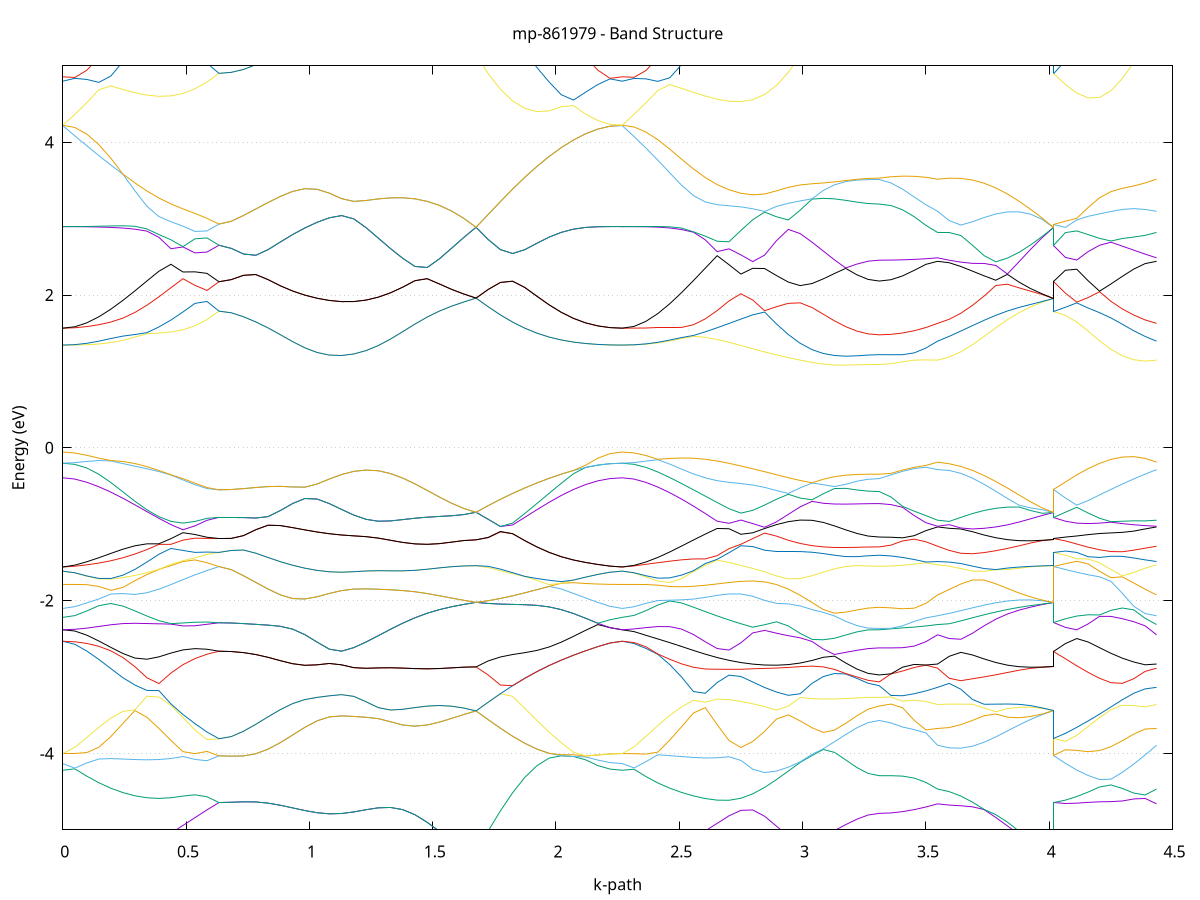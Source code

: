 set title 'mp-861979 - Band Structure'
set xlabel 'k-path'
set ylabel 'Energy (eV)'
set grid y
set yrange [-5:5]
set terminal png size 800,600
set output 'mp-861979_bands_gnuplot.png'
plot '-' using 1:2 with lines notitle, '-' using 1:2 with lines notitle, '-' using 1:2 with lines notitle, '-' using 1:2 with lines notitle, '-' using 1:2 with lines notitle, '-' using 1:2 with lines notitle, '-' using 1:2 with lines notitle, '-' using 1:2 with lines notitle, '-' using 1:2 with lines notitle, '-' using 1:2 with lines notitle, '-' using 1:2 with lines notitle, '-' using 1:2 with lines notitle, '-' using 1:2 with lines notitle, '-' using 1:2 with lines notitle, '-' using 1:2 with lines notitle, '-' using 1:2 with lines notitle, '-' using 1:2 with lines notitle, '-' using 1:2 with lines notitle, '-' using 1:2 with lines notitle, '-' using 1:2 with lines notitle, '-' using 1:2 with lines notitle, '-' using 1:2 with lines notitle, '-' using 1:2 with lines notitle, '-' using 1:2 with lines notitle, '-' using 1:2 with lines notitle, '-' using 1:2 with lines notitle, '-' using 1:2 with lines notitle, '-' using 1:2 with lines notitle, '-' using 1:2 with lines notitle, '-' using 1:2 with lines notitle, '-' using 1:2 with lines notitle, '-' using 1:2 with lines notitle, '-' using 1:2 with lines notitle, '-' using 1:2 with lines notitle, '-' using 1:2 with lines notitle, '-' using 1:2 with lines notitle, '-' using 1:2 with lines notitle, '-' using 1:2 with lines notitle, '-' using 1:2 with lines notitle, '-' using 1:2 with lines notitle, '-' using 1:2 with lines notitle, '-' using 1:2 with lines notitle, '-' using 1:2 with lines notitle, '-' using 1:2 with lines notitle, '-' using 1:2 with lines notitle, '-' using 1:2 with lines notitle, '-' using 1:2 with lines notitle, '-' using 1:2 with lines notitle, '-' using 1:2 with lines notitle, '-' using 1:2 with lines notitle, '-' using 1:2 with lines notitle, '-' using 1:2 with lines notitle, '-' using 1:2 with lines notitle, '-' using 1:2 with lines notitle, '-' using 1:2 with lines notitle, '-' using 1:2 with lines notitle, '-' using 1:2 with lines notitle, '-' using 1:2 with lines notitle, '-' using 1:2 with lines notitle, '-' using 1:2 with lines notitle, '-' using 1:2 with lines notitle, '-' using 1:2 with lines notitle, '-' using 1:2 with lines notitle, '-' using 1:2 with lines notitle
0.000000 -15.545190
0.048725 -15.538390
0.097449 -15.518190
0.146174 -15.484690
0.194898 -15.438190
0.243623 -15.378990
0.292348 -15.307690
0.341072 -15.224790
0.389797 -15.130990
0.438521 -15.027190
0.487246 -14.914490
0.535971 -14.793890
0.584695 -14.666690
0.633420 -14.534590
0.633420 -14.534590
0.683148 -14.530890
0.732877 -14.520090
0.782605 -14.502590
0.832334 -14.479590
0.882062 -14.452490
0.931791 -14.423490
0.981519 -14.395590
1.031248 -14.372490
1.080976 -14.358190
1.130705 -14.355890
1.130705 -14.355890
1.180258 -14.366790
1.229811 -14.389190
1.279364 -14.419790
1.328916 -14.454790
1.378469 -14.490790
1.428022 -14.524990
1.477575 -14.555390
1.527128 -14.580390
1.576681 -14.598990
1.626234 -14.610390
1.675787 -14.614290
1.675787 -14.614290
1.725186 -14.752290
1.774585 -14.882090
1.823984 -15.002490
1.873383 -15.112590
1.922782 -15.211490
1.972181 -15.298490
2.021580 -15.372890
2.070979 -15.434490
2.120379 -15.482690
2.169778 -15.517390
2.219177 -15.538190
2.268576 -15.545190
2.268576 -15.545190
2.316690 -15.538590
2.364804 -15.518890
2.412918 -15.486290
2.461032 -15.441090
2.509146 -15.383590
2.557261 -15.314490
2.605375 -15.234390
2.653489 -15.144190
2.701603 -15.044890
2.749717 -14.937890
2.797831 -14.824490
2.845945 -14.706690
2.894060 -14.586290
2.942174 -14.465890
2.990288 -14.418090
3.038402 -14.483690
3.038402 -14.483690
3.083825 -14.537090
3.129249 -14.581490
3.174672 -14.616390
3.220096 -14.641590
3.265519 -14.656790
3.310943 -14.661890
3.310943 -14.661890
3.358221 -14.655890
3.405499 -14.637890
3.452778 -14.607990
3.500056 -14.566690
3.547334 -14.514190
3.547334 -14.514190
3.594540 -14.493590
3.641745 -14.491190
3.688951 -14.502190
3.736156 -14.521190
3.783362 -14.543490
3.830567 -14.565790
3.877773 -14.585590
3.924978 -14.600990
3.972183 -14.610790
4.019389 -14.614290
4.019389 -14.534590
4.065606 -14.532390
4.111822 -14.523490
4.158039 -14.510090
4.204255 -14.496390
4.250472 -14.483590
4.296689 -14.474990
4.342905 -14.474590
4.389122 -14.486590
4.435339 -14.514190
e
0.000000 -13.339990
0.048725 -13.341690
0.097449 -13.348090
0.146174 -13.373990
0.194898 -13.440190
0.243623 -13.526890
0.292348 -13.627790
0.341072 -13.740290
0.389797 -13.862190
0.438521 -13.991290
0.487246 -14.125290
0.535971 -14.261990
0.584695 -14.398990
0.633420 -14.534590
0.633420 -14.534590
0.683148 -14.530890
0.732877 -14.520090
0.782605 -14.502590
0.832334 -14.479590
0.882062 -14.452490
0.931791 -14.423490
0.981519 -14.395590
1.031248 -14.372490
1.080976 -14.358190
1.130705 -14.355890
1.130705 -14.355890
1.180258 -14.366790
1.229811 -14.389190
1.279364 -14.419790
1.328916 -14.454790
1.378469 -14.490790
1.428022 -14.524990
1.477575 -14.555390
1.527128 -14.580390
1.576681 -14.598990
1.626234 -14.610390
1.675787 -14.614290
1.675787 -14.614290
1.725186 -14.469490
1.774585 -14.319790
1.823984 -14.167090
1.873383 -14.013990
1.922782 -13.863390
1.972181 -13.718890
2.021580 -13.584390
2.070979 -13.464590
2.120379 -13.364390
2.169778 -13.337990
2.219177 -13.339490
2.268576 -13.339990
2.268576 -13.339990
2.316690 -13.341690
2.364804 -13.346790
2.412918 -13.355290
2.461032 -13.420790
2.509146 -13.499290
2.557261 -13.586790
2.605375 -13.680790
2.653489 -13.779190
2.701603 -13.879590
2.749717 -13.979790
2.797831 -14.077890
2.845945 -14.172190
2.894060 -14.261090
2.942174 -14.343390
2.990288 -14.347890
3.038402 -14.235890
3.038402 -14.235890
3.083825 -14.138390
3.129249 -14.051990
3.174672 -13.979990
3.220096 -13.925590
3.265519 -13.891490
3.310943 -13.879890
3.310943 -13.879890
3.358221 -13.903590
3.405499 -13.964690
3.452778 -14.048690
3.500056 -14.147290
3.547334 -14.255590
3.547334 -14.255590
3.594540 -14.320590
3.641745 -14.380290
3.688951 -14.434090
3.736156 -14.481490
3.783362 -14.522090
3.830567 -14.555390
3.877773 -14.581390
3.924978 -14.599790
3.972183 -14.610690
4.019389 -14.614290
4.019389 -14.534590
4.065606 -14.530890
4.111822 -14.522190
4.158039 -14.507490
4.204255 -14.483990
4.250472 -14.452890
4.296689 -14.414290
4.342905 -14.368290
4.389122 -14.315190
4.435339 -14.255590
e
0.000000 -13.339990
0.048725 -13.339590
0.097449 -13.338490
0.146174 -13.336690
0.194898 -13.347190
0.243623 -13.356290
0.292348 -13.364590
0.341072 -13.371990
0.389797 -13.378090
0.438521 -13.382290
0.487246 -13.384190
0.535971 -13.383390
0.584695 -13.379790
0.633420 -13.373590
0.633420 -13.373590
0.683148 -13.379490
0.732877 -13.396490
0.782605 -13.422790
0.832334 -13.456090
0.882062 -13.493790
0.931791 -13.532890
0.981519 -13.569590
1.031248 -13.599490
1.080976 -13.617890
1.130705 -13.621190
1.130705 -13.621190
1.180258 -13.608190
1.229811 -13.580690
1.279364 -13.542190
1.328916 -13.497290
1.378469 -13.449990
1.428022 -13.403990
1.477575 -13.362290
1.527128 -13.327290
1.576681 -13.300890
1.626234 -13.284490
1.675787 -13.278290
1.675787 -13.278290
1.725186 -13.286690
1.774585 -13.294790
1.823984 -13.302490
1.873383 -13.309790
1.922782 -13.316490
1.972181 -13.322490
2.021580 -13.327690
2.070979 -13.331990
2.120379 -13.335490
2.169778 -13.337990
2.219177 -13.339490
2.268576 -13.339990
2.268576 -13.339990
2.316690 -13.339690
2.364804 -13.339190
2.412918 -13.354590
2.461032 -13.367090
2.509146 -13.381990
2.557261 -13.399990
2.605375 -13.420690
2.653489 -13.443890
2.701603 -13.469190
2.749717 -13.496290
2.797831 -13.524490
2.845945 -13.553290
2.894060 -13.581890
2.942174 -13.609790
2.990288 -13.636090
3.038402 -13.660090
3.038402 -13.660090
3.083825 -13.680290
3.129249 -13.697390
3.174672 -13.711190
3.220096 -13.721190
3.265519 -13.727290
3.310943 -13.729390
3.310943 -13.729390
3.358221 -13.726490
3.405499 -13.717890
3.452778 -13.703690
3.500056 -13.684190
3.547334 -13.659690
3.547334 -13.659690
3.594540 -13.631890
3.641745 -13.587890
3.688951 -13.533990
3.736156 -13.476590
3.783362 -13.421390
3.830567 -13.372490
3.877773 -13.332590
3.924978 -13.303490
3.972183 -13.285490
4.019389 -13.278290
4.019389 -13.373590
4.065606 -13.382290
4.111822 -13.393790
4.158039 -13.411590
4.204255 -13.456390
4.250472 -13.507090
4.296689 -13.557890
4.342905 -13.603590
4.389122 -13.638890
4.435339 -13.659690
e
0.000000 -13.224790
0.048725 -13.250990
0.097449 -13.293290
0.146174 -13.332390
0.194898 -13.334190
0.243623 -13.331390
0.292348 -13.328390
0.341072 -13.326290
0.389797 -13.326990
0.438521 -13.332890
0.487246 -13.342890
0.535971 -13.354290
0.584695 -13.364790
0.633420 -13.373590
0.633420 -13.373590
0.683148 -13.379490
0.732877 -13.396490
0.782605 -13.422790
0.832334 -13.456090
0.882062 -13.493790
0.931791 -13.532890
0.981519 -13.569590
1.031248 -13.599490
1.080976 -13.617890
1.130705 -13.621190
1.130705 -13.621190
1.180258 -13.608190
1.229811 -13.580690
1.279364 -13.542190
1.328916 -13.497290
1.378469 -13.449990
1.428022 -13.403990
1.477575 -13.362290
1.527128 -13.327290
1.576681 -13.300890
1.626234 -13.284490
1.675787 -13.278290
1.675787 -13.278290
1.725186 -13.286690
1.774585 -13.294790
1.823984 -13.302490
1.873383 -13.309790
1.922782 -13.316490
1.972181 -13.322490
2.021580 -13.327690
2.070979 -13.331990
2.120379 -13.335490
2.169778 -13.288390
2.219177 -13.240890
2.268576 -13.224790
2.268576 -13.224790
2.316690 -13.251490
2.364804 -13.294790
2.412918 -13.333990
2.461032 -13.333690
2.509146 -13.331090
2.557261 -13.327890
2.605375 -13.324190
2.653489 -13.321390
2.701603 -13.348190
2.749717 -13.376490
2.797831 -13.405890
2.845945 -13.435690
2.894060 -13.465090
2.942174 -13.493590
2.990288 -13.520390
3.038402 -13.544890
3.038402 -13.544890
3.083825 -13.565390
3.129249 -13.582890
3.174672 -13.596890
3.220096 -13.607090
3.265519 -13.613390
3.310943 -13.615490
3.310943 -13.615490
3.358221 -13.603190
3.405499 -13.575590
3.452778 -13.544590
3.500056 -13.515090
3.547334 -13.488190
3.547334 -13.488190
3.594540 -13.467190
3.641745 -13.442790
3.688951 -13.416090
3.736156 -13.387990
3.783362 -13.359990
3.830567 -13.333590
3.877773 -13.310490
3.924978 -13.292390
3.972183 -13.281090
4.019389 -13.278290
4.019389 -13.373590
4.065606 -13.370390
4.111822 -13.380790
4.158039 -13.406690
4.204255 -13.420590
4.250472 -13.434890
4.296689 -13.449190
4.342905 -13.463090
4.389122 -13.476290
4.435339 -13.488190
e
0.000000 -13.211490
0.048725 -13.213190
0.097449 -13.217890
0.146174 -13.225590
0.194898 -13.235790
0.243623 -13.247790
0.292348 -13.260890
0.341072 -13.273390
0.389797 -13.282790
0.438521 -13.286090
0.487246 -13.283690
0.535971 -13.277790
0.584695 -13.270190
0.633420 -13.261390
0.633420 -13.261390
0.683148 -13.260590
0.732877 -13.258690
0.782605 -13.256590
0.832334 -13.254790
0.882062 -13.253690
0.931791 -13.253190
0.981519 -13.253190
1.031248 -13.253890
1.080976 -13.255090
1.130705 -13.256690
1.130705 -13.256690
1.180258 -13.258690
1.229811 -13.260890
1.279364 -13.263390
1.328916 -13.265990
1.378469 -13.268590
1.428022 -13.270990
1.477575 -13.273190
1.527128 -13.275090
1.576681 -13.276490
1.626234 -13.277390
1.675787 -13.278290
1.675787 -13.278290
1.725186 -13.269890
1.774585 -13.261490
1.823984 -13.253290
1.873383 -13.245490
1.922782 -13.238190
1.972181 -13.231590
2.021580 -13.225690
2.070979 -13.220790
2.120379 -13.216790
2.169778 -13.213890
2.219177 -13.212090
2.268576 -13.211490
2.268576 -13.211490
2.316690 -13.213290
2.364804 -13.218690
2.412918 -13.227590
2.461032 -13.239990
2.509146 -13.255790
2.557261 -13.274790
2.605375 -13.296790
2.653489 -13.320290
2.701603 -13.316190
2.749717 -13.311990
2.797831 -13.307790
2.845945 -13.303690
2.894060 -13.299890
2.942174 -13.296390
2.990288 -13.293290
3.038402 -13.290590
3.038402 -13.290590
3.083825 -13.288390
3.129249 -13.286590
3.174672 -13.284890
3.220096 -13.283190
3.265519 -13.281290
3.310943 -13.279990
3.310943 -13.279990
3.358221 -13.277990
3.405499 -13.276290
3.452778 -13.278090
3.500056 -13.280690
3.547334 -13.283890
3.547334 -13.283890
3.594540 -13.284090
3.641745 -13.284190
3.688951 -13.284290
3.736156 -13.284190
3.783362 -13.283890
3.830567 -13.283390
3.877773 -13.282590
3.924978 -13.281490
3.972183 -13.280090
4.019389 -13.278290
4.019389 -13.261390
4.065606 -13.284790
4.111822 -13.303290
4.158039 -13.309090
4.204255 -13.306990
4.250472 -13.302290
4.296689 -13.297190
4.342905 -13.292290
4.389122 -13.287790
4.435339 -13.283890
e
0.000000 -13.211490
0.048725 -13.195990
0.097449 -13.184290
0.146174 -13.179590
0.194898 -13.180290
0.243623 -13.184790
0.292348 -13.191890
0.341072 -13.200690
0.389797 -13.210490
0.438521 -13.220790
0.487246 -13.231290
0.535971 -13.241690
0.584695 -13.251790
0.633420 -13.261390
0.633420 -13.261390
0.683148 -13.260590
0.732877 -13.258690
0.782605 -13.256590
0.832334 -13.254790
0.882062 -13.253690
0.931791 -13.253190
0.981519 -13.253190
1.031248 -13.253890
1.080976 -13.255090
1.130705 -13.256690
1.130705 -13.256690
1.180258 -13.258590
1.229811 -13.260890
1.279364 -13.263390
1.328916 -13.265990
1.378469 -13.268590
1.428022 -13.270990
1.477575 -13.273190
1.527128 -13.275090
1.576681 -13.276490
1.626234 -13.277390
1.675787 -13.278290
1.675787 -13.278290
1.725186 -13.269890
1.774585 -13.261490
1.823984 -13.253290
1.873383 -13.245490
1.922782 -13.238190
1.972181 -13.231590
2.021580 -13.225690
2.070979 -13.220790
2.120379 -13.216790
2.169778 -13.213890
2.219177 -13.212090
2.268576 -13.211490
2.268576 -13.211490
2.316690 -13.194690
2.364804 -13.180390
2.412918 -13.171890
2.461032 -13.167790
2.509146 -13.166990
2.557261 -13.168490
2.605375 -13.171890
2.653489 -13.176690
2.701603 -13.182490
2.749717 -13.189090
2.797831 -13.196290
2.845945 -13.203990
2.894060 -13.211890
2.942174 -13.220090
2.990288 -13.228490
3.038402 -13.236890
3.038402 -13.236890
3.083825 -13.244890
3.129249 -13.252690
3.174672 -13.260090
3.220096 -13.266790
3.265519 -13.272190
3.310943 -13.274690
3.310943 -13.274690
3.358221 -13.275090
3.405499 -13.272490
3.452778 -13.264490
3.500056 -13.255790
3.547334 -13.247790
3.547334 -13.247790
3.594540 -13.250590
3.641745 -13.253790
3.688951 -13.257290
3.736156 -13.260790
3.783362 -13.264290
3.830567 -13.267590
3.877773 -13.270790
3.924978 -13.273590
3.972183 -13.276190
4.019389 -13.278290
4.019389 -13.261390
4.065606 -13.240990
4.111822 -13.226290
4.158039 -13.217590
4.204255 -13.214390
4.250472 -13.215690
4.296689 -13.220690
4.342905 -13.228290
4.389122 -13.237590
4.435339 -13.247790
e
0.000000 -7.880090
0.048725 -7.874290
0.097449 -7.857390
0.146174 -7.830690
0.194898 -7.796290
0.243623 -7.756790
0.292348 -7.714590
0.341072 -7.671290
0.389797 -7.626990
0.438521 -7.580990
0.487246 -7.531690
0.535971 -7.477390
0.584695 -7.416590
0.633420 -7.348090
0.633420 -7.348090
0.683148 -7.343190
0.732877 -7.328690
0.782605 -7.305290
0.832334 -7.273890
0.882062 -7.235790
0.931791 -7.192490
0.981519 -7.145990
1.031248 -7.100190
1.080976 -7.063990
1.130705 -7.052690
1.130705 -7.052690
1.180258 -7.067090
1.229811 -7.090090
1.279364 -7.109390
1.328916 -7.120690
1.378469 -7.122490
1.428022 -7.115490
1.477575 -7.101490
1.527128 -7.083490
1.576681 -7.065590
1.626234 -7.052290
1.675787 -7.047390
1.675787 -7.047390
1.725186 -7.138190
1.774585 -7.217890
1.823984 -7.287690
1.873383 -7.349790
1.922782 -7.407990
1.972181 -7.468890
2.021580 -7.540990
2.070979 -7.628790
2.120379 -7.723090
2.169778 -7.805490
2.219177 -7.860790
2.268576 -7.880090
2.268576 -7.880090
2.316690 -7.875790
2.364804 -7.862690
2.412918 -7.840390
2.461032 -7.808090
2.509146 -7.765190
2.557261 -7.710990
2.605375 -7.645190
2.653489 -7.567890
2.701603 -7.480490
2.749717 -7.386890
2.797831 -7.300090
2.845945 -7.250390
2.894060 -7.245390
2.942174 -7.253690
2.990288 -7.258890
3.038402 -7.257190
3.038402 -7.257190
3.083825 -7.249290
3.129249 -7.236990
3.174672 -7.276690
3.220096 -7.341390
3.265519 -7.382390
3.310943 -7.396490
3.310943 -7.396490
3.358221 -7.407590
3.405499 -7.426190
3.452778 -7.436590
3.500056 -7.434090
3.547334 -7.417490
3.547334 -7.417490
3.594540 -7.383490
3.641745 -7.342690
3.688951 -7.296390
3.736156 -7.246390
3.783362 -7.195290
3.830567 -7.146390
3.877773 -7.103790
3.924978 -7.071590
3.972183 -7.052890
4.019389 -7.047390
4.019389 -7.348090
4.065606 -7.362290
4.111822 -7.373590
4.158039 -7.383590
4.204255 -7.392890
4.250472 -7.401390
4.296689 -7.408690
4.342905 -7.414190
4.389122 -7.417290
4.435339 -7.417490
e
0.000000 -7.256390
0.048725 -7.250490
0.097449 -7.232490
0.146174 -7.201590
0.194898 -7.156390
0.243623 -7.095390
0.292348 -7.018190
0.341072 -6.926090
0.389797 -6.883890
0.438521 -6.990390
0.487246 -7.091690
0.535971 -7.185590
0.584695 -7.271190
0.633420 -7.348090
0.633420 -7.348090
0.683148 -7.343190
0.732877 -7.328690
0.782605 -7.305290
0.832334 -7.273890
0.882062 -7.235790
0.931791 -7.192490
0.981519 -7.145990
1.031248 -7.100190
1.080976 -7.063990
1.130705 -7.052690
1.130705 -7.052690
1.180258 -7.067090
1.229811 -7.090090
1.279364 -7.109390
1.328916 -7.120690
1.378469 -7.122490
1.428022 -7.115490
1.477575 -7.101490
1.527128 -7.083490
1.576681 -7.065590
1.626234 -7.052290
1.675787 -7.047390
1.675787 -7.047390
1.725186 -6.945190
1.774585 -6.831790
1.823984 -6.707890
1.873383 -6.574990
1.922782 -6.635690
1.972181 -6.846190
2.021580 -7.012990
2.070979 -7.127890
2.120379 -7.196490
2.169778 -7.233390
2.219177 -7.251190
2.268576 -7.256390
2.268576 -7.256390
2.316690 -7.250690
2.364804 -7.234190
2.412918 -7.209490
2.461032 -7.179490
2.509146 -7.147890
2.557261 -7.117190
2.605375 -7.089390
2.653489 -7.065090
2.701603 -7.044490
2.749717 -7.027390
2.797831 -7.031190
2.845945 -7.003890
2.894060 -6.998390
2.942174 -6.998690
2.990288 -7.008690
3.038402 -7.041190
3.038402 -7.041190
3.083825 -7.108290
3.129249 -7.194890
3.174672 -7.222690
3.220096 -7.209190
3.265519 -7.199590
3.310943 -7.196090
3.310943 -7.196090
3.358221 -7.163490
3.405499 -7.081290
3.452778 -6.967090
3.500056 -6.953990
3.547334 -6.948390
3.547334 -6.948390
3.594540 -6.931690
3.641745 -6.937390
3.688951 -6.964490
3.736156 -6.999190
3.783362 -7.029290
3.830567 -7.049290
3.877773 -7.057590
3.924978 -7.056590
3.972183 -7.050890
4.019389 -7.047390
4.019389 -7.348090
4.065606 -7.328990
4.111822 -7.302490
4.158039 -7.266290
4.204255 -7.219190
4.250472 -7.161590
4.296689 -7.096290
4.342905 -7.030690
4.389122 -6.977390
4.435339 -6.948390
e
0.000000 -6.337190
0.048725 -6.355890
0.097449 -6.389190
0.146174 -6.433590
0.194898 -6.494190
0.243623 -6.573890
0.292348 -6.669890
0.341072 -6.775390
0.389797 -6.823490
0.438521 -6.718590
0.487246 -6.622590
0.535971 -6.545390
0.584695 -6.489890
0.633420 -6.451490
0.633420 -6.451490
0.683148 -6.455190
0.732877 -6.467690
0.782605 -6.492790
0.832334 -6.533790
0.882062 -6.589790
0.931791 -6.655290
0.981519 -6.722290
1.031248 -6.782090
1.080976 -6.821390
1.130705 -6.822290
1.130705 -6.822290
1.180258 -6.781590
1.229811 -6.715390
1.279364 -6.635090
1.328916 -6.545890
1.378469 -6.450990
1.428022 -6.353990
1.477575 -6.260290
1.527128 -6.179490
1.576681 -6.122990
1.626234 -6.093990
1.675787 -6.085590
1.675787 -6.085590
1.725186 -6.115990
1.774585 -6.147390
1.823984 -6.177790
1.873383 -6.393790
1.922782 -6.434990
1.972181 -6.290990
2.021580 -6.273190
2.070979 -6.289290
2.120379 -6.303990
2.169778 -6.320790
2.219177 -6.332890
2.268576 -6.337190
2.268576 -6.337190
2.316690 -6.356990
2.364804 -6.394590
2.412918 -6.446590
2.461032 -6.513890
2.509146 -6.594090
2.557261 -6.682490
2.605375 -6.773090
2.653489 -6.860090
2.701603 -6.937890
2.749717 -6.999590
2.797831 -7.013790
2.845945 -7.002190
2.894060 -6.906290
2.942174 -6.777790
2.990288 -6.786890
3.038402 -6.876890
3.038402 -6.876890
3.083825 -6.925590
3.129249 -6.946690
3.174672 -6.956990
3.220096 -6.962990
3.265519 -6.966190
3.310943 -6.967190
3.310943 -6.967190
3.358221 -6.966290
3.405499 -6.963590
3.452778 -6.959290
3.500056 -6.829490
3.547334 -6.675190
3.547334 -6.675190
3.594540 -6.584990
3.641745 -6.560790
3.688951 -6.519590
3.736156 -6.450190
3.783362 -6.365190
3.830567 -6.274790
3.877773 -6.191090
3.924978 -6.128790
3.972183 -6.095690
4.019389 -6.085590
4.019389 -6.451490
4.065606 -6.487690
4.111822 -6.517390
4.158039 -6.542890
4.204255 -6.565790
4.250472 -6.585990
4.296689 -6.600790
4.342905 -6.603390
4.389122 -6.581490
4.435339 -6.675190
e
0.000000 -6.337190
0.048725 -6.347490
0.097449 -6.358790
0.146174 -6.362990
0.194898 -6.358790
0.243623 -6.346190
0.292348 -6.326690
0.341072 -6.341490
0.389797 -6.355790
0.438521 -6.370190
0.487246 -6.385590
0.535971 -6.403090
0.584695 -6.424090
0.633420 -6.451490
0.633420 -6.451490
0.683148 -6.455190
0.732877 -6.467690
0.782605 -6.492790
0.832334 -6.533790
0.882062 -6.589790
0.931791 -6.655290
0.981519 -6.722290
1.031248 -6.782090
1.080976 -6.821390
1.130705 -6.822290
1.130705 -6.822290
1.180258 -6.781590
1.229811 -6.715390
1.279364 -6.635090
1.328916 -6.545890
1.378469 -6.450990
1.428022 -6.353990
1.477575 -6.260190
1.527128 -6.179490
1.576681 -6.122990
1.626234 -6.093990
1.675787 -6.085590
1.675787 -6.085590
1.725186 -6.115990
1.774585 -6.147390
1.823984 -6.177790
1.873383 -6.206090
1.922782 -6.231690
1.972181 -6.254090
2.021580 -6.273190
2.070979 -6.289290
2.120379 -6.303990
2.169778 -6.320790
2.219177 -6.332890
2.268576 -6.337190
2.268576 -6.337190
2.316690 -6.349690
2.364804 -6.366090
2.412918 -6.378390
2.461032 -6.384990
2.509146 -6.385890
2.557261 -6.382090
2.605375 -6.375790
2.653489 -6.370990
2.701603 -6.374190
2.749717 -6.394890
2.797831 -6.438490
2.845945 -6.503090
2.894060 -6.585890
2.942174 -6.683290
2.990288 -6.637390
3.038402 -6.496290
3.038402 -6.496290
3.083825 -6.373390
3.129249 -6.276990
3.174672 -6.224590
3.220096 -6.211590
3.265519 -6.214790
3.310943 -6.217590
3.310943 -6.217590
3.358221 -6.230190
3.405499 -6.268590
3.452778 -6.332890
3.500056 -6.420290
3.547334 -6.524390
3.547334 -6.524390
3.594540 -6.561690
3.641745 -6.494590
3.688951 -6.405590
3.736156 -6.320390
3.783362 -6.243090
3.830567 -6.179390
3.877773 -6.133690
3.924978 -6.105190
3.972183 -6.089790
4.019389 -6.085590
4.019389 -6.451490
4.065606 -6.406890
4.111822 -6.353190
4.158039 -6.294590
4.204255 -6.256490
4.250472 -6.298890
4.296689 -6.385290
4.342905 -6.481290
4.389122 -6.578890
4.435339 -6.524390
e
0.000000 -6.313190
0.048725 -6.300590
0.097449 -6.288790
0.146174 -6.287490
0.194898 -6.296590
0.243623 -6.311090
0.292348 -6.325890
0.341072 -6.298890
0.389797 -6.265590
0.438521 -6.224190
0.487246 -6.170790
0.535971 -6.103690
0.584695 -6.028290
0.633420 -5.953790
0.633420 -5.953790
0.683148 -5.971790
0.732877 -6.010190
0.782605 -6.047090
0.832334 -6.069190
0.882062 -6.071990
0.931791 -6.057390
0.981519 -6.030490
1.031248 -5.996390
1.080976 -5.959990
1.130705 -5.925390
1.130705 -5.925390
1.180258 -5.895990
1.229811 -5.873890
1.279364 -5.860290
1.328916 -5.855490
1.378469 -5.859590
1.428022 -5.878090
1.477575 -5.926390
1.527128 -5.986990
1.576681 -6.038890
1.626234 -6.073290
1.675787 -6.085590
1.675787 -6.085590
1.725186 -6.059790
1.774585 -6.046590
1.823984 -6.130690
1.873383 -6.206090
1.922782 -6.231690
1.972181 -6.254090
2.021580 -6.228590
2.070979 -6.265190
2.120379 -6.291990
2.169778 -6.305390
2.219177 -6.311290
2.268576 -6.313190
2.268576 -6.313190
2.316690 -6.298290
2.364804 -6.276490
2.412918 -6.253490
2.461032 -6.230990
2.509146 -6.216390
2.557261 -6.210190
2.605375 -6.213790
2.653489 -6.225390
2.701603 -6.239390
2.749717 -6.246890
2.797831 -6.243090
2.845945 -6.230290
2.894060 -6.211390
2.942174 -6.187390
2.990288 -6.158890
3.038402 -6.126390
3.038402 -6.126390
3.083825 -6.092890
3.129249 -6.058290
3.174672 -6.024790
3.220096 -5.995790
3.265519 -5.975390
3.310943 -5.967990
3.310943 -5.967990
3.358221 -5.965790
3.405499 -5.959190
3.452778 -5.948590
3.500056 -5.934390
3.547334 -5.917490
3.547334 -5.917490
3.594540 -5.905690
3.641745 -5.927590
3.688951 -5.951290
3.736156 -5.969990
3.783362 -5.986690
3.830567 -6.005690
3.877773 -6.029490
3.924978 -6.056090
3.972183 -6.077790
4.019389 -6.085590
4.019389 -5.953790
4.065606 -5.989190
4.111822 -6.028590
4.158039 -6.077490
4.204255 -6.115690
4.250472 -6.080690
4.296689 -6.007790
4.342905 -5.942790
4.389122 -5.918890
4.435339 -5.917490
e
0.000000 -6.313190
0.048725 -6.297990
0.097449 -6.272390
0.146174 -6.244890
0.194898 -6.217390
0.243623 -6.190190
0.292348 -6.162290
0.341072 -6.131090
0.389797 -6.093290
0.438521 -6.045690
0.487246 -5.986390
0.535971 -5.914290
0.584695 -5.886190
0.633420 -5.953790
0.633420 -5.953790
0.683148 -5.971790
0.732877 -6.010190
0.782605 -6.047090
0.832334 -6.069190
0.882062 -6.071990
0.931791 -6.057390
0.981519 -6.030490
1.031248 -5.996390
1.080976 -5.959990
1.130705 -5.925390
1.130705 -5.925390
1.180258 -5.895990
1.229811 -5.873890
1.279364 -5.860290
1.328916 -5.855490
1.378469 -5.859590
1.428022 -5.877990
1.477575 -5.926390
1.527128 -5.986990
1.576681 -6.038890
1.626234 -6.073290
1.675787 -6.085590
1.675787 -6.085590
1.725186 -6.059790
1.774585 -6.046590
1.823984 -6.057090
1.873383 -6.091990
1.922782 -6.138190
1.972181 -6.185390
2.021580 -6.228590
2.070979 -6.265190
2.120379 -6.291990
2.169778 -6.305390
2.219177 -6.311290
2.268576 -6.313190
2.268576 -6.313190
2.316690 -6.298190
2.364804 -6.274790
2.412918 -6.251490
2.461032 -6.229490
2.509146 -6.205090
2.557261 -6.180790
2.605375 -6.156090
2.653489 -6.129890
2.701603 -6.100890
2.749717 -6.068190
2.797831 -6.031690
2.845945 -5.992990
2.894060 -5.954890
2.942174 -5.922290
2.990288 -5.900890
3.038402 -5.894090
3.038402 -5.894090
3.083825 -5.895890
3.129249 -5.888290
3.174672 -5.850990
3.220096 -5.787490
3.265519 -5.733090
3.310943 -5.734490
3.310943 -5.734490
3.358221 -5.753490
3.405499 -5.785790
3.452778 -5.816490
3.500056 -5.841690
3.547334 -5.861890
3.547334 -5.861890
3.594540 -5.897490
3.641745 -5.901290
3.688951 -5.899990
3.736156 -5.897090
3.783362 -5.890690
3.830567 -5.911990
3.877773 -5.975990
3.924978 -6.034190
3.972183 -6.071990
4.019389 -6.085590
4.019389 -5.953790
4.065606 -5.916590
4.111822 -5.875890
4.158039 -5.875590
4.204255 -5.898590
4.250472 -5.906190
4.296689 -5.902490
4.342905 -5.881090
4.389122 -5.844590
4.435339 -5.861890
e
0.000000 -5.685590
0.048725 -5.689390
0.097449 -5.698890
0.146174 -5.706390
0.194898 -5.701890
0.243623 -5.689190
0.292348 -5.687290
0.341072 -5.697790
0.389797 -5.716390
0.438521 -5.743490
0.487246 -5.780490
0.535971 -5.828090
0.584695 -5.830290
0.633420 -5.739390
0.633420 -5.739390
0.683148 -5.722390
0.732877 -5.684990
0.782605 -5.644190
0.832334 -5.608390
0.882062 -5.581790
0.931791 -5.566290
0.981519 -5.561590
1.031248 -5.564790
1.080976 -5.572990
1.130705 -5.584290
1.130705 -5.584290
1.180258 -5.597690
1.229811 -5.613390
1.279364 -5.634190
1.328916 -5.672390
1.378469 -5.736590
1.428022 -5.798690
1.477575 -5.823390
1.527128 -5.812090
1.576681 -5.771790
1.626234 -5.714090
1.675787 -5.672090
1.675787 -5.672090
1.725186 -5.744090
1.774585 -5.854490
1.823984 -6.057090
1.873383 -6.091990
1.922782 -6.138190
1.972181 -6.185390
2.021580 -6.146790
2.070979 -6.007890
2.120379 -5.882090
2.169778 -5.778890
2.219177 -5.709990
2.268576 -5.685590
2.268576 -5.685590
2.316690 -5.687290
2.364804 -5.691690
2.412918 -5.697190
2.461032 -5.701390
2.509146 -5.701390
2.557261 -5.695290
2.605375 -5.683090
2.653489 -5.667490
2.701603 -5.652390
2.749717 -5.641990
2.797831 -5.638590
2.845945 -5.642490
2.894060 -5.652190
2.942174 -5.665390
2.990288 -5.679890
3.038402 -5.693790
3.038402 -5.693790
3.083825 -5.705390
3.129249 -5.715190
3.174672 -5.723090
3.220096 -5.729090
3.265519 -5.724990
3.310943 -5.695690
3.310943 -5.695690
3.358221 -5.684190
3.405499 -5.672090
3.452778 -5.669690
3.500056 -5.712790
3.547334 -5.756790
3.547334 -5.756790
3.594540 -5.741090
3.641745 -5.742190
3.688951 -5.765990
3.736156 -5.789190
3.783362 -5.809890
3.830567 -5.830190
3.877773 -5.816190
3.924978 -5.780390
3.972183 -5.720090
4.019389 -5.672090
4.019389 -5.739390
4.065606 -5.784490
4.111822 -5.834790
4.158039 -5.832690
4.204255 -5.792590
4.250472 -5.775590
4.296689 -5.795490
4.342905 -5.821490
4.389122 -5.823390
4.435339 -5.756790
e
0.000000 -5.590290
0.048725 -5.597090
0.097449 -5.611790
0.146174 -5.625290
0.194898 -5.632890
0.243623 -5.627090
0.292348 -5.594790
0.341072 -5.546890
0.389797 -5.505790
0.438521 -5.493490
0.487246 -5.519390
0.535971 -5.575190
0.584695 -5.651190
0.633420 -5.739390
0.633420 -5.739390
0.683148 -5.722390
0.732877 -5.684990
0.782605 -5.644190
0.832334 -5.608390
0.882062 -5.581790
0.931791 -5.566290
0.981519 -5.561590
1.031248 -5.564790
1.080976 -5.572990
1.130705 -5.584290
1.130705 -5.584290
1.180258 -5.597690
1.229811 -5.613390
1.279364 -5.634190
1.328916 -5.672390
1.378469 -5.736590
1.428022 -5.798690
1.477575 -5.823390
1.527128 -5.812090
1.576681 -5.771790
1.626234 -5.714090
1.675787 -5.672090
1.675787 -5.672090
1.725186 -5.744090
1.774585 -5.798290
1.823984 -5.822590
1.873383 -5.815990
1.922782 -5.790890
1.972181 -5.757390
2.021580 -5.720690
2.070979 -5.683590
2.120379 -5.648490
2.169778 -5.618590
2.219177 -5.597790
2.268576 -5.590290
2.268576 -5.590290
2.316690 -5.596890
2.364804 -5.612990
2.412918 -5.630190
2.461032 -5.641190
2.509146 -5.643690
2.557261 -5.639290
2.605375 -5.629990
2.653489 -5.616390
2.701603 -5.597790
2.749717 -5.574590
2.797831 -5.547890
2.845945 -5.520590
2.894060 -5.498890
2.942174 -5.492490
2.990288 -5.504890
3.038402 -5.524290
3.038402 -5.524290
3.083825 -5.538590
3.129249 -5.547490
3.174672 -5.554890
3.220096 -5.565190
3.265519 -5.580690
3.310943 -5.591590
3.310943 -5.591590
3.358221 -5.602190
3.405499 -5.630290
3.452778 -5.668990
3.500056 -5.677690
3.547334 -5.693990
3.547334 -5.693990
3.594540 -5.718190
3.641745 -5.732290
3.688951 -5.736190
3.736156 -5.761390
3.783362 -5.808390
3.830567 -5.822390
3.877773 -5.791890
3.924978 -5.733690
3.972183 -5.693190
4.019389 -5.672090
4.019389 -5.739390
4.065606 -5.710390
4.111822 -5.700990
4.158039 -5.708490
4.204255 -5.725690
4.250472 -5.732190
4.296689 -5.714390
4.342905 -5.700890
4.389122 -5.695090
4.435339 -5.693990
e
0.000000 -5.590290
0.048725 -5.581890
0.097449 -5.557290
0.146174 -5.517490
0.194898 -5.464390
0.243623 -5.401790
0.292348 -5.351790
0.341072 -5.335090
0.389797 -5.315790
0.438521 -5.291090
0.487246 -5.263790
0.535971 -5.236890
0.584695 -5.213390
0.633420 -5.196490
0.633420 -5.196490
0.683148 -5.204790
0.732877 -5.226590
0.782605 -5.254590
0.832334 -5.281190
0.882062 -5.300790
0.931791 -5.310890
0.981519 -5.313690
1.031248 -5.316390
1.080976 -5.328590
1.130705 -5.357890
1.130705 -5.357890
1.180258 -5.405890
1.229811 -5.468690
1.279364 -5.537590
1.328916 -5.593690
1.378469 -5.621390
1.428022 -5.635190
1.477575 -5.643890
1.527128 -5.649890
1.576681 -5.654390
1.626234 -5.659090
1.675787 -5.672090
1.675787 -5.672090
1.725186 -5.591090
1.774585 -5.798290
1.823984 -5.822590
1.873383 -5.815990
1.922782 -5.790890
1.972181 -5.757390
2.021580 -5.720690
2.070979 -5.683590
2.120379 -5.648490
2.169778 -5.618590
2.219177 -5.597790
2.268576 -5.590290
2.268576 -5.590290
2.316690 -5.580690
2.364804 -5.552690
2.412918 -5.507690
2.461032 -5.448990
2.509146 -5.382890
2.557261 -5.320790
2.605375 -5.286690
2.653489 -5.248590
2.701603 -5.225390
2.749717 -5.211690
2.797831 -5.202990
2.845945 -5.207290
2.894060 -5.229090
2.942174 -5.233990
2.990288 -5.260390
3.038402 -5.330690
3.038402 -5.330690
3.083825 -5.400790
3.129249 -5.460090
3.174672 -5.507290
3.220096 -5.542390
3.265519 -5.564490
3.310943 -5.572090
3.310943 -5.572090
3.358221 -5.571990
3.405499 -5.570890
3.452778 -5.567090
3.500056 -5.559590
3.547334 -5.548790
3.547334 -5.548790
3.594540 -5.574790
3.641745 -5.603890
3.688951 -5.635090
3.736156 -5.665590
3.783362 -5.691190
3.830567 -5.707790
3.877773 -5.713190
3.924978 -5.707690
3.972183 -5.681290
4.019389 -5.672090
4.019389 -5.196490
4.065606 -5.248790
4.111822 -5.301790
4.158039 -5.352290
4.204255 -5.396690
4.250472 -5.432790
4.296689 -5.461090
4.342905 -5.486390
4.389122 -5.514790
4.435339 -5.548790
e
0.000000 -5.206490
0.048725 -5.217790
0.097449 -5.246290
0.146174 -5.280290
0.194898 -5.309190
0.243623 -5.324590
0.292348 -5.303790
0.341072 -5.228590
0.389797 -5.227090
0.438521 -5.226990
0.487246 -5.210990
0.535971 -5.194790
0.584695 -5.189390
0.633420 -5.196490
0.633420 -5.196490
0.683148 -5.204790
0.732877 -5.226590
0.782605 -5.254590
0.832334 -5.281190
0.882062 -5.300790
0.931791 -5.310890
0.981519 -5.313690
1.031248 -5.316390
1.080976 -5.328590
1.130705 -5.357890
1.130705 -5.357890
1.180258 -5.405890
1.229811 -5.468690
1.279364 -5.537590
1.328916 -5.593690
1.378469 -5.621390
1.428022 -5.635190
1.477575 -5.643890
1.527128 -5.649890
1.576681 -5.654390
1.626234 -5.659090
1.675787 -5.672090
1.675787 -5.672090
1.725186 -5.591090
1.774585 -5.506790
1.823984 -5.423390
1.873383 -5.345490
1.922782 -5.277790
1.972181 -5.225290
2.021580 -5.191790
2.070979 -5.177690
2.120379 -5.179490
2.169778 -5.190290
2.219177 -5.201690
2.268576 -5.206490
2.268576 -5.206490
2.316690 -5.216290
2.364804 -5.242190
2.412918 -5.274890
2.461032 -5.303590
2.509146 -5.318190
2.557261 -5.312390
2.605375 -5.274590
2.653489 -5.244990
2.701603 -5.211290
2.749717 -5.188990
2.797831 -5.189090
2.845945 -5.200690
2.894060 -5.206690
2.942174 -5.223590
2.990288 -5.207890
3.038402 -5.241590
3.038402 -5.241590
3.083825 -5.275890
3.129249 -5.306590
3.174672 -5.334190
3.220096 -5.356390
3.265519 -5.370990
3.310943 -5.376090
3.310943 -5.376090
3.358221 -5.368890
3.405499 -5.350690
3.452778 -5.326790
3.500056 -5.300490
3.547334 -5.273890
3.547334 -5.273890
3.594540 -5.294990
3.641745 -5.343290
3.688951 -5.409490
3.736156 -5.475490
3.783362 -5.526790
3.830567 -5.563290
3.877773 -5.592690
3.924978 -5.620190
3.972183 -5.646990
4.019389 -5.672090
4.019389 -5.196490
4.065606 -5.148590
4.111822 -5.110290
4.158039 -5.088590
4.204255 -5.088990
4.250472 -5.111590
4.296689 -5.149590
4.342905 -5.193590
4.389122 -5.235890
4.435339 -5.273890
e
0.000000 -5.206490
0.048725 -5.201390
0.097449 -5.189890
0.146174 -5.179090
0.194898 -5.174490
0.243623 -5.179090
0.292348 -5.192590
0.341072 -5.211590
0.389797 -5.138790
0.438521 -5.042790
0.487246 -4.943090
0.535971 -4.841390
0.584695 -4.739790
0.633420 -4.643290
0.633420 -4.643290
0.683148 -4.639690
0.732877 -4.633690
0.782605 -4.635690
0.832334 -4.651190
0.882062 -4.678790
0.931791 -4.713390
0.981519 -4.748290
1.031248 -4.776690
1.080976 -4.791190
1.130705 -4.787090
1.130705 -4.787090
1.180258 -4.766290
1.229811 -4.737190
1.279364 -4.712690
1.328916 -4.707890
1.378469 -4.736090
1.428022 -4.802890
1.477575 -4.902190
1.527128 -5.020690
1.576681 -5.142090
1.626234 -5.244590
1.675787 -5.289290
1.675787 -5.289290
1.725186 -5.571890
1.774585 -5.506790
1.823984 -5.423390
1.873383 -5.345490
1.922782 -5.277790
1.972181 -5.225290
2.021580 -5.191790
2.070979 -5.177690
2.120379 -5.179490
2.169778 -5.190290
2.219177 -5.201690
2.268576 -5.206490
2.268576 -5.206490
2.316690 -5.204290
2.364804 -5.197590
2.412918 -5.186090
2.461032 -5.168090
2.509146 -5.139290
2.557261 -5.090590
2.605375 -5.013990
2.653489 -4.916090
2.701603 -4.816990
2.749717 -4.745590
2.797831 -4.740790
2.845945 -4.822990
2.894060 -4.952690
2.942174 -5.083290
2.990288 -5.186290
3.038402 -5.153990
3.038402 -5.153990
3.083825 -5.086490
3.129249 -5.010490
3.174672 -4.932790
3.220096 -4.861190
3.265519 -4.806690
3.310943 -4.785190
3.310943 -4.785190
3.358221 -4.779390
3.405499 -4.762390
3.452778 -4.735890
3.500056 -4.701590
3.547334 -4.660790
3.547334 -4.660790
3.594540 -4.676590
3.641745 -4.685390
3.688951 -4.699890
3.736156 -4.735690
3.783362 -4.838990
3.830567 -4.949690
3.877773 -5.060590
3.924978 -5.165190
3.972183 -5.250990
4.019389 -5.289290
4.019389 -4.643290
4.065606 -4.655690
4.111822 -4.651790
4.158039 -4.641190
4.204255 -4.634090
4.250472 -4.631290
4.296689 -4.622990
4.342905 -4.596490
4.389122 -4.589690
4.435339 -4.660790
e
0.000000 -4.220890
0.048725 -4.202290
0.097449 -4.298490
0.146174 -4.384290
0.194898 -4.456190
0.243623 -4.513290
0.292348 -4.554990
0.341072 -4.580690
0.389797 -4.589390
0.438521 -4.580790
0.487246 -4.558790
0.535971 -4.542090
0.584695 -4.567990
0.633420 -4.643290
0.633420 -4.643290
0.683148 -4.639690
0.732877 -4.633690
0.782605 -4.635690
0.832334 -4.651190
0.882062 -4.678790
0.931791 -4.713390
0.981519 -4.748290
1.031248 -4.776690
1.080976 -4.791190
1.130705 -4.787090
1.130705 -4.787090
1.180258 -4.766290
1.229811 -4.737190
1.279364 -4.712690
1.328916 -4.707890
1.378469 -4.736090
1.428022 -4.802890
1.477575 -4.902190
1.527128 -5.020690
1.576681 -5.142090
1.626234 -5.244590
1.675787 -5.289290
1.675787 -5.289290
1.725186 -5.013590
1.774585 -4.752690
1.823984 -4.516190
1.873383 -4.314990
1.922782 -4.160790
1.972181 -4.061690
2.021580 -4.030990
2.070979 -4.040990
2.120379 -4.084690
2.169778 -4.159390
2.219177 -4.205390
2.268576 -4.220890
2.268576 -4.220890
2.316690 -4.207490
2.364804 -4.303590
2.412918 -4.386890
2.461032 -4.455190
2.509146 -4.511090
2.557261 -4.556290
2.605375 -4.590990
2.653489 -4.612190
2.701603 -4.613690
2.749717 -4.587390
2.797831 -4.529590
2.845945 -4.445090
2.894060 -4.342890
2.942174 -4.231390
2.990288 -4.117790
3.038402 -4.027690
3.038402 -4.027690
3.083825 -3.948490
3.129249 -3.986790
3.174672 -4.084690
3.220096 -4.185090
3.265519 -4.262090
3.310943 -4.291990
3.310943 -4.291990
3.358221 -4.291790
3.405499 -4.297590
3.452778 -4.323390
3.500056 -4.379890
3.547334 -4.466390
3.547334 -4.466390
3.594540 -4.500590
3.641745 -4.558790
3.688951 -4.638290
3.736156 -4.733590
3.783362 -4.802590
3.830567 -4.899990
3.877773 -5.018390
3.924978 -5.141890
3.972183 -5.245890
4.019389 -5.289290
4.019389 -4.643290
4.065606 -4.611990
4.111822 -4.564890
4.158039 -4.506290
4.204255 -4.439990
4.250472 -4.412790
4.296689 -4.458990
4.342905 -4.519890
4.389122 -4.544290
4.435339 -4.466390
e
0.000000 -4.133290
0.048725 -4.193290
0.097449 -4.124890
0.146174 -4.073990
0.194898 -4.067790
0.243623 -4.073890
0.292348 -4.080790
0.341072 -4.084090
0.389797 -4.080490
0.438521 -4.066990
0.487246 -4.041190
0.535971 -4.078890
0.584695 -4.096290
0.633420 -4.032090
0.633420 -4.032090
0.683148 -4.036090
0.732877 -4.033390
0.782605 -4.004490
0.832334 -3.944490
0.882062 -3.859290
0.931791 -3.759890
0.981519 -3.659290
1.031248 -3.573690
1.080976 -3.522390
1.130705 -3.509390
1.130705 -3.509390
1.180258 -3.516390
1.229811 -3.527590
1.279364 -3.544990
1.328916 -3.585590
1.378469 -3.628490
1.428022 -3.643890
1.477575 -3.628290
1.527128 -3.590690
1.576681 -3.541890
1.626234 -3.490790
1.675787 -3.444190
1.675787 -3.444190
1.725186 -3.559090
1.774585 -3.670790
1.823984 -3.775190
1.873383 -3.867790
1.922782 -3.943790
1.972181 -3.998990
2.021580 -4.030990
2.070979 -4.040990
2.120379 -4.047390
2.169778 -4.087290
2.219177 -4.120490
2.268576 -4.133290
2.268576 -4.133290
2.316690 -4.190390
2.364804 -4.108590
2.412918 -4.018190
2.461032 -4.029390
2.509146 -4.041790
2.557261 -4.053190
2.605375 -4.060090
2.653489 -4.057490
2.701603 -4.044390
2.749717 -4.092190
2.797831 -4.207490
2.845945 -4.250590
2.894060 -4.231490
2.942174 -4.180490
2.990288 -4.110690
3.038402 -4.011790
3.038402 -4.011790
3.083825 -3.940390
3.129249 -3.847490
3.174672 -3.753390
3.220096 -3.665290
3.265519 -3.596790
3.310943 -3.569490
3.310943 -3.569490
3.358221 -3.601390
3.405499 -3.654890
3.452778 -3.688990
3.500056 -3.732490
3.547334 -3.893090
3.547334 -3.893090
3.594540 -3.927890
3.641745 -3.931790
3.688951 -3.905590
3.736156 -3.853790
3.783362 -3.784390
3.830567 -3.706290
3.877773 -3.627690
3.924978 -3.554890
3.972183 -3.492590
4.019389 -3.444190
4.019389 -4.032090
4.065606 -4.130090
4.111822 -4.217790
4.158039 -4.289190
4.204255 -4.342690
4.250472 -4.337490
4.296689 -4.248190
4.342905 -4.139990
4.389122 -4.020390
4.435339 -3.893090
e
0.000000 -4.002190
0.048725 -4.001090
0.097449 -3.989090
0.146174 -3.920090
0.194898 -3.779290
0.243623 -3.608890
0.292348 -3.439290
0.341072 -3.527490
0.389797 -3.672190
0.438521 -3.830790
0.487246 -3.976890
0.535971 -4.003490
0.584695 -3.974090
0.633420 -4.032090
0.633420 -4.032090
0.683148 -4.036090
0.732877 -4.033390
0.782605 -4.004490
0.832334 -3.944490
0.882062 -3.859290
0.931791 -3.759890
0.981519 -3.659290
1.031248 -3.573690
1.080976 -3.522390
1.130705 -3.509390
1.130705 -3.509390
1.180258 -3.516390
1.229811 -3.527590
1.279364 -3.544990
1.328916 -3.585590
1.378469 -3.628490
1.428022 -3.643890
1.477575 -3.628290
1.527128 -3.590690
1.576681 -3.541890
1.626234 -3.490790
1.675787 -3.444190
1.675787 -3.444190
1.725186 -3.559090
1.774585 -3.670790
1.823984 -3.775190
1.873383 -3.867790
1.922782 -3.943790
1.972181 -3.998990
2.021580 -4.017390
2.070979 -4.017990
2.120379 -4.034490
2.169778 -4.020390
2.219177 -4.007390
2.268576 -4.002190
2.268576 -4.002190
2.316690 -4.004090
2.364804 -4.009490
2.412918 -3.983190
2.461032 -3.827090
2.509146 -3.651890
2.557261 -3.471690
2.605375 -3.401490
2.653489 -3.622890
2.701603 -3.831690
2.749717 -3.922590
2.797831 -3.844390
2.845945 -3.711090
2.894060 -3.550590
2.942174 -3.496190
2.990288 -3.575090
3.038402 -3.664390
3.038402 -3.664390
3.083825 -3.726190
3.129249 -3.695190
3.174672 -3.606590
3.220096 -3.508890
3.265519 -3.421890
3.310943 -3.380190
3.310943 -3.380190
3.358221 -3.354090
3.405499 -3.402490
3.452778 -3.567790
3.500056 -3.691790
3.547334 -3.673890
3.547334 -3.673890
3.594540 -3.661990
3.641745 -3.623490
3.688951 -3.567990
3.736156 -3.507590
3.783362 -3.484490
3.830567 -3.525590
3.877773 -3.533590
3.924978 -3.516690
3.972183 -3.483990
4.019389 -3.444190
4.019389 -4.032090
4.065606 -3.952590
4.111822 -3.960790
4.158039 -3.977790
4.204255 -3.962690
4.250472 -3.911690
4.296689 -3.834190
4.342905 -3.747590
4.389122 -3.681190
4.435339 -3.673890
e
0.000000 -4.002190
0.048725 -3.921390
0.097449 -3.792190
0.146174 -3.659190
0.194898 -3.537990
0.243623 -3.450990
0.292348 -3.429090
0.341072 -3.252390
0.389797 -3.261690
0.438521 -3.370990
0.487246 -3.528290
0.535971 -3.694290
0.584695 -3.818590
0.633420 -3.808190
0.633420 -3.808190
0.683148 -3.780090
0.732877 -3.710090
0.782605 -3.619190
0.832334 -3.521290
0.882062 -3.427290
0.931791 -3.348590
0.981519 -3.295490
1.031248 -3.267090
1.080976 -3.246290
1.130705 -3.230890
1.130705 -3.230890
1.180258 -3.253790
1.229811 -3.324390
1.279364 -3.400690
1.328916 -3.432290
1.378469 -3.422890
1.428022 -3.400490
1.477575 -3.380890
1.527128 -3.373390
1.576681 -3.382190
1.626234 -3.406690
1.675787 -3.444190
1.675787 -3.444190
1.725186 -3.329690
1.774585 -3.218790
1.823984 -3.253290
1.873383 -3.410490
1.922782 -3.568890
1.972181 -3.721290
2.021580 -3.861490
2.070979 -3.984090
2.120379 -4.034490
2.169778 -4.020390
2.219177 -4.007390
2.268576 -4.002190
2.268576 -4.002190
2.316690 -3.914690
2.364804 -3.776790
2.412918 -3.635590
2.461032 -3.504290
2.509146 -3.392190
2.557261 -3.303990
2.605375 -3.329390
2.653489 -3.289490
2.701603 -3.296590
2.749717 -3.319790
2.797831 -3.350490
2.845945 -3.387490
2.894060 -3.434390
2.942174 -3.380990
2.990288 -3.268190
3.038402 -3.283690
3.038402 -3.283690
3.083825 -3.289190
3.129249 -3.288190
3.174672 -3.282390
3.220096 -3.274190
3.265519 -3.267590
3.310943 -3.266490
3.310943 -3.266490
3.358221 -3.261490
3.405499 -3.316890
3.452778 -3.303690
3.500056 -3.320590
3.547334 -3.360090
3.547334 -3.360090
3.594540 -3.354790
3.641745 -3.354990
3.688951 -3.356590
3.736156 -3.406090
3.783362 -3.453590
3.830567 -3.415190
3.877773 -3.396190
3.924978 -3.395490
3.972183 -3.411590
4.019389 -3.444190
4.019389 -3.808190
4.065606 -3.841290
4.111822 -3.763890
4.158039 -3.647790
4.204255 -3.530290
4.250472 -3.427490
4.296689 -3.369890
4.342905 -3.375090
4.389122 -3.390990
4.435339 -3.360090
e
0.000000 -2.532090
0.048725 -2.571790
0.097449 -2.660390
0.146174 -2.769890
0.194898 -2.889990
0.243623 -3.009290
0.292348 -3.104990
0.341072 -3.175390
0.389797 -3.178290
0.438521 -3.352090
0.487246 -3.490790
0.535971 -3.610290
0.584695 -3.720390
0.633420 -3.808190
0.633420 -3.808190
0.683148 -3.780090
0.732877 -3.710090
0.782605 -3.619190
0.832334 -3.521290
0.882062 -3.427290
0.931791 -3.348590
0.981519 -3.295490
1.031248 -3.267090
1.080976 -3.246290
1.130705 -3.230890
1.130705 -3.230890
1.180258 -3.253790
1.229811 -3.324390
1.279364 -3.400690
1.328916 -3.432290
1.378469 -3.422890
1.428022 -3.400490
1.477575 -3.380890
1.527128 -3.373390
1.576681 -3.382190
1.626234 -3.406690
1.675787 -3.444190
1.675787 -3.444190
1.725186 -3.329690
1.774585 -3.218790
1.823984 -3.114090
1.873383 -3.017290
1.922782 -2.929190
1.972181 -2.849990
2.021580 -2.778890
2.070979 -2.714790
2.120379 -2.656090
2.169778 -2.602090
2.219177 -2.555090
2.268576 -2.532090
2.268576 -2.532090
2.316690 -2.562290
2.364804 -2.626490
2.412918 -2.703390
2.461032 -2.836690
2.509146 -2.999790
2.557261 -3.190090
2.605375 -3.213190
2.653489 -3.072690
2.701603 -2.975490
2.749717 -2.993490
2.797831 -3.065590
2.845945 -3.137290
2.894060 -3.196390
2.942174 -3.239890
2.990288 -3.218990
3.038402 -3.082890
3.038402 -3.082890
3.083825 -2.994790
3.129249 -2.954690
3.174672 -2.960590
3.220096 -3.018590
3.265519 -3.081990
3.310943 -3.113790
3.310943 -3.113790
3.358221 -3.241590
3.405499 -3.245390
3.452778 -3.219090
3.500056 -3.182390
3.547334 -3.135690
3.547334 -3.135690
3.594540 -3.083890
3.641745 -3.160190
3.688951 -3.294190
3.736156 -3.356990
3.783362 -3.355290
3.830567 -3.353590
3.877773 -3.357690
3.924978 -3.374590
3.972183 -3.405190
4.019389 -3.444190
4.019389 -3.808190
4.065606 -3.737790
4.111822 -3.658890
4.158039 -3.574990
4.204255 -3.485990
4.250472 -3.391990
4.296689 -3.297390
4.342905 -3.212990
4.389122 -3.155690
4.435339 -3.135690
e
0.000000 -2.532090
0.048725 -2.539090
0.097449 -2.560390
0.146174 -2.598290
0.194898 -2.657890
0.243623 -2.745490
0.292348 -2.863890
0.341072 -3.009490
0.389797 -3.086190
0.438521 -2.948490
0.487246 -2.838990
0.535971 -2.758790
0.584695 -2.702090
0.633420 -2.662390
0.633420 -2.662390
0.683148 -2.666790
0.732877 -2.680690
0.782605 -2.705890
0.832334 -2.742490
0.882062 -2.786190
0.931791 -2.825990
0.981519 -2.846890
1.031248 -2.840590
1.080976 -2.822790
1.130705 -2.840990
1.130705 -2.840990
1.180258 -2.877890
1.229811 -2.885890
1.279364 -2.880890
1.328916 -2.879190
1.378469 -2.883590
1.428022 -2.889990
1.477575 -2.892990
1.527128 -2.889290
1.576681 -2.880290
1.626234 -2.871390
1.675787 -2.867790
1.675787 -2.867790
1.725186 -2.974290
1.774585 -3.105090
1.823984 -3.114090
1.873383 -3.017290
1.922782 -2.929190
1.972181 -2.849990
2.021580 -2.778890
2.070979 -2.714790
2.120379 -2.656090
2.169778 -2.602090
2.219177 -2.555090
2.268576 -2.532090
2.268576 -2.532090
2.316690 -2.548790
2.364804 -2.604890
2.412918 -2.698690
2.461032 -2.768090
2.509146 -2.828090
2.557261 -2.872290
2.605375 -2.895490
2.653489 -2.898690
2.701603 -2.899090
2.749717 -2.898990
2.797831 -2.892090
2.845945 -2.887690
2.894060 -2.883090
2.942174 -2.874890
2.990288 -2.864090
3.038402 -2.857890
3.038402 -2.857890
3.083825 -2.867690
3.129249 -2.900790
3.174672 -2.954290
3.220096 -2.998790
3.265519 -3.043590
3.310943 -3.063990
3.310943 -3.063990
3.358221 -2.959790
3.405499 -2.921890
3.452778 -2.875090
3.500056 -2.845290
3.547334 -2.884590
3.547334 -2.884590
3.594540 -3.017090
3.641745 -3.048390
3.688951 -3.023190
3.736156 -2.998790
3.783362 -2.971390
3.830567 -2.941190
3.877773 -2.911390
3.924978 -2.886890
3.972183 -2.872090
4.019389 -2.867790
4.019389 -2.662390
4.065606 -2.760590
4.111822 -2.853490
4.158039 -2.939790
4.204255 -3.016990
4.250472 -3.074690
4.296689 -3.083490
4.342905 -3.022190
4.389122 -2.926590
4.435339 -2.884590
e
0.000000 -2.381590
0.048725 -2.398090
0.097449 -2.452690
0.146174 -2.528890
0.194898 -2.612290
0.243623 -2.692190
0.292348 -2.751890
0.341072 -2.767290
0.389797 -2.736290
0.438521 -2.686690
0.487246 -2.645490
0.535971 -2.628590
0.584695 -2.636690
0.633420 -2.662390
0.633420 -2.662390
0.683148 -2.666790
0.732877 -2.680690
0.782605 -2.705890
0.832334 -2.742490
0.882062 -2.786190
0.931791 -2.825990
0.981519 -2.846890
1.031248 -2.840590
1.080976 -2.822790
1.130705 -2.840990
1.130705 -2.840990
1.180258 -2.877890
1.229811 -2.885890
1.279364 -2.880890
1.328916 -2.879190
1.378469 -2.883590
1.428022 -2.889990
1.477575 -2.892990
1.527128 -2.889290
1.576681 -2.880290
1.626234 -2.871390
1.675787 -2.867790
1.675787 -2.867790
1.725186 -2.789490
1.774585 -2.737990
1.823984 -2.705890
1.873383 -2.681790
1.922782 -2.652190
1.972181 -2.606990
2.021580 -2.543690
2.070979 -2.467790
2.120379 -2.388490
2.169778 -2.313690
2.219177 -2.354290
2.268576 -2.381590
2.268576 -2.381590
2.316690 -2.405990
2.364804 -2.454290
2.412918 -2.501890
2.461032 -2.549790
2.509146 -2.600490
2.557261 -2.652090
2.605375 -2.701290
2.653489 -2.745090
2.701603 -2.781890
2.749717 -2.810890
2.797831 -2.831390
2.845945 -2.843290
2.894060 -2.845690
2.942174 -2.837690
2.990288 -2.817390
3.038402 -2.783490
3.038402 -2.783490
3.083825 -2.742090
3.129249 -2.727090
3.174672 -2.816090
3.220096 -2.895590
3.265519 -2.952590
3.310943 -2.973290
3.310943 -2.973290
3.358221 -2.958790
3.405499 -2.871490
3.452778 -2.835390
3.500056 -2.843290
3.547334 -2.830290
3.547334 -2.830290
3.594540 -2.729190
3.641745 -2.677590
3.688951 -2.711690
3.736156 -2.763790
3.783362 -2.810090
3.830567 -2.844890
3.877773 -2.865290
3.924978 -2.871890
3.972183 -2.870090
4.019389 -2.867790
4.019389 -2.662390
4.065606 -2.562690
4.111822 -2.496790
4.158039 -2.541890
4.204255 -2.616590
4.250472 -2.689890
4.296689 -2.753790
4.342905 -2.803490
4.389122 -2.840290
4.435339 -2.830290
e
0.000000 -2.381590
0.048725 -2.375790
0.097449 -2.360190
0.146174 -2.338490
0.194898 -2.316390
0.243623 -2.300890
0.292348 -2.296790
0.341072 -2.300390
0.389797 -2.303690
0.438521 -2.307990
0.487246 -2.331490
0.535971 -2.329190
0.584695 -2.309990
0.633420 -2.290090
0.633420 -2.290090
0.683148 -2.293190
0.732877 -2.300990
0.782605 -2.310790
0.832334 -2.320990
0.882062 -2.336490
0.931791 -2.373190
0.981519 -2.445190
1.031248 -2.543190
1.080976 -2.635990
1.130705 -2.661790
1.130705 -2.661790
1.180258 -2.615090
1.229811 -2.542090
1.279364 -2.459490
1.328916 -2.375290
1.378469 -2.295590
1.428022 -2.224890
1.477575 -2.165590
1.527128 -2.117890
1.576681 -2.080290
1.626234 -2.049890
1.675787 -2.022990
1.675787 -2.022990
1.725186 -2.037390
1.774585 -2.045490
1.823984 -2.049590
1.873383 -2.053590
1.922782 -2.062590
1.972181 -2.082690
2.021580 -2.118190
2.070979 -2.169290
2.120379 -2.231290
2.169778 -2.296590
2.219177 -2.354290
2.268576 -2.381590
2.268576 -2.381590
2.316690 -2.370890
2.364804 -2.353490
2.412918 -2.339990
2.461032 -2.340790
2.509146 -2.372790
2.557261 -2.443890
2.605375 -2.538890
2.653489 -2.627290
2.701603 -2.647190
2.749717 -2.552690
2.797831 -2.422990
2.845945 -2.389590
2.894060 -2.426690
2.942174 -2.459390
2.990288 -2.487290
3.038402 -2.535390
3.038402 -2.535390
3.083825 -2.633490
3.129249 -2.705190
3.174672 -2.677290
3.220096 -2.650890
3.265519 -2.628290
3.310943 -2.618890
3.310943 -2.618890
3.358221 -2.619390
3.405499 -2.616390
3.452778 -2.595290
3.500056 -2.537690
3.547334 -2.447390
3.547334 -2.447390
3.594540 -2.496290
3.641745 -2.505990
3.688951 -2.426990
3.736156 -2.329790
3.783362 -2.243490
3.830567 -2.175590
3.877773 -2.124890
3.924978 -2.085090
3.972183 -2.051390
4.019389 -2.022990
4.019389 -2.290090
4.065606 -2.350790
4.111822 -2.381790
4.158039 -2.305090
4.204255 -2.205990
4.250472 -2.206590
4.296689 -2.237290
4.342905 -2.276190
4.389122 -2.330390
4.435339 -2.447390
e
0.000000 -2.219190
0.048725 -2.196590
0.097449 -2.135590
0.146174 -2.066490
0.194898 -2.038190
0.243623 -2.071790
0.292348 -2.134290
0.341072 -2.201890
0.389797 -2.262390
0.438521 -2.301190
0.487246 -2.292690
0.535971 -2.283190
0.584695 -2.280590
0.633420 -2.290090
0.633420 -2.290090
0.683148 -2.293190
0.732877 -2.300990
0.782605 -2.310790
0.832334 -2.320990
0.882062 -2.336490
0.931791 -2.373190
0.981519 -2.445190
1.031248 -2.543190
1.080976 -2.635990
1.130705 -2.661790
1.130705 -2.661790
1.180258 -2.615090
1.229811 -2.542090
1.279364 -2.459490
1.328916 -2.375290
1.378469 -2.295590
1.428022 -2.224890
1.477575 -2.165590
1.527128 -2.117890
1.576681 -2.080290
1.626234 -2.049890
1.675787 -2.022990
1.675787 -2.022990
1.725186 -2.037390
1.774585 -2.045490
1.823984 -2.049590
1.873383 -2.053590
1.922782 -2.062590
1.972181 -2.082690
2.021580 -2.118190
2.070979 -2.169290
2.120379 -2.231290
2.169778 -2.296590
2.219177 -2.250490
2.268576 -2.219190
2.268576 -2.219190
2.316690 -2.193690
2.364804 -2.131290
2.412918 -2.058290
2.461032 -2.005090
2.509146 -2.030590
2.557261 -2.085990
2.605375 -2.144290
2.653489 -2.200390
2.701603 -2.253190
2.749717 -2.302490
2.797831 -2.348090
2.845945 -2.315890
2.894060 -2.277490
2.942174 -2.331790
2.990288 -2.429190
3.038402 -2.507890
3.038402 -2.507890
3.083825 -2.512990
3.129249 -2.492790
3.174672 -2.451290
3.220096 -2.409490
3.265519 -2.383290
3.310943 -2.382090
3.310943 -2.382090
3.358221 -2.369590
3.405499 -2.356690
3.452778 -2.346490
3.500056 -2.332090
3.547334 -2.313490
3.547334 -2.313490
3.594540 -2.302890
3.641745 -2.265790
3.688951 -2.224890
3.736156 -2.185690
3.783362 -2.149490
3.830567 -2.116690
3.877773 -2.088490
3.924978 -2.065490
3.972183 -2.045290
4.019389 -2.022990
4.019389 -2.290090
4.065606 -2.238090
4.111822 -2.202190
4.158039 -2.185390
4.204255 -2.187790
4.250472 -2.127590
4.296689 -2.097090
4.342905 -2.121090
4.389122 -2.231990
4.435339 -2.313490
e
0.000000 -2.102290
0.048725 -2.078990
0.097449 -2.030390
0.146174 -1.978490
0.194898 -1.913690
0.243623 -1.908190
0.292348 -1.919390
0.341072 -1.896890
0.389797 -1.850290
0.438521 -1.790290
0.487246 -1.725590
0.535971 -1.663290
0.584695 -1.606690
0.633420 -1.554390
0.633420 -1.554390
0.683148 -1.594890
0.732877 -1.674390
0.782605 -1.761890
0.832334 -1.848390
0.882062 -1.924590
0.931791 -1.972990
0.981519 -1.978790
1.031248 -1.949590
1.080976 -1.906190
1.130705 -1.868590
1.130705 -1.868590
1.180258 -1.849190
1.229811 -1.846090
1.279364 -1.850890
1.328916 -1.858190
1.378469 -1.868290
1.428022 -1.884190
1.477575 -1.907590
1.527128 -1.936490
1.576681 -1.966890
1.626234 -1.995990
1.675787 -2.022990
1.675787 -2.022990
1.725186 -2.001290
1.774585 -1.972490
1.823984 -1.937490
1.873383 -1.898290
1.922782 -1.856690
1.972181 -1.814290
2.021580 -1.847690
2.070979 -1.906590
2.120379 -1.965590
2.169778 -2.022990
2.219177 -2.074890
2.268576 -2.102290
2.268576 -2.102290
2.316690 -2.080190
2.364804 -2.035790
2.412918 -1.999190
2.461032 -1.994790
2.509146 -1.989990
2.557261 -1.979690
2.605375 -1.957790
2.653489 -1.931790
2.701603 -1.912690
2.749717 -1.913090
2.797831 -1.943290
2.845945 -1.996790
2.894060 -2.036190
2.942174 -2.043490
2.990288 -2.069990
3.038402 -2.117490
3.038402 -2.117490
3.083825 -2.153790
3.129249 -2.200390
3.174672 -2.271590
3.220096 -2.326290
3.265519 -2.360090
3.310943 -2.364590
3.310943 -2.364590
3.358221 -2.362690
3.405499 -2.330190
3.452778 -2.271490
3.500056 -2.226090
3.547334 -2.198390
3.547334 -2.198390
3.594540 -2.167490
3.641745 -2.131590
3.688951 -2.094690
3.736156 -2.059490
3.783362 -2.028790
3.830567 -2.005390
3.877773 -1.992090
3.924978 -1.990990
3.972183 -2.001890
4.019389 -2.022990
4.019389 -1.554390
4.065606 -1.592690
4.111822 -1.629090
4.158039 -1.661890
4.204255 -1.688190
4.250472 -1.747790
4.296689 -1.904590
4.342905 -2.073590
4.389122 -2.169890
4.435339 -2.198390
e
0.000000 -1.788490
0.048725 -1.788290
0.097449 -1.791290
0.146174 -1.814490
0.194898 -1.865290
0.243623 -1.827590
0.292348 -1.739690
0.341072 -1.659690
0.389797 -1.590890
0.438521 -1.541590
0.487246 -1.489290
0.535971 -1.467390
0.584695 -1.504390
0.633420 -1.554390
0.633420 -1.554390
0.683148 -1.594890
0.732877 -1.674390
0.782605 -1.761890
0.832334 -1.848390
0.882062 -1.924590
0.931791 -1.972990
0.981519 -1.978790
1.031248 -1.949590
1.080976 -1.906190
1.130705 -1.868590
1.130705 -1.868590
1.180258 -1.849190
1.229811 -1.846090
1.279364 -1.850890
1.328916 -1.858190
1.378469 -1.868290
1.428022 -1.884190
1.477575 -1.907590
1.527128 -1.936490
1.576681 -1.966890
1.626234 -1.995990
1.675787 -2.022990
1.675787 -2.022990
1.725186 -2.001290
1.774585 -1.972490
1.823984 -1.937490
1.873383 -1.898290
1.922782 -1.856690
1.972181 -1.814290
2.021580 -1.772190
2.070979 -1.765590
2.120379 -1.775890
2.169778 -1.782990
2.219177 -1.787090
2.268576 -1.788490
2.268576 -1.788490
2.316690 -1.788290
2.364804 -1.789390
2.412918 -1.797890
2.461032 -1.814590
2.509146 -1.819390
2.557261 -1.812390
2.605375 -1.799090
2.653489 -1.781690
2.701603 -1.763190
2.749717 -1.748190
2.797831 -1.743190
2.845945 -1.754990
2.894060 -1.789690
2.942174 -1.849390
2.990288 -1.930590
3.038402 -2.024890
3.038402 -2.024890
3.083825 -2.115990
3.129249 -2.164890
3.174672 -2.150690
3.220096 -2.123090
3.265519 -2.097790
3.310943 -2.087690
3.310943 -2.087690
3.358221 -2.094790
3.405499 -2.107090
3.452778 -2.098890
3.500056 -2.035990
3.547334 -1.926290
3.547334 -1.926290
3.594540 -1.854090
3.641745 -1.782890
3.688951 -1.730190
3.736156 -1.730990
3.783362 -1.779890
3.830567 -1.840690
3.877773 -1.900390
3.924978 -1.952390
3.972183 -1.993190
4.019389 -2.022990
4.019389 -1.554390
4.065606 -1.516890
4.111822 -1.484790
4.158039 -1.519890
4.204255 -1.616390
4.250472 -1.699990
4.296689 -1.688790
4.342905 -1.769890
4.389122 -1.851290
4.435339 -1.926290
e
0.000000 -1.614190
0.048725 -1.637690
0.097449 -1.680390
0.146174 -1.715690
0.194898 -1.716890
0.243623 -1.698990
0.292348 -1.670790
0.341072 -1.634490
0.389797 -1.588490
0.438521 -1.526190
0.487246 -1.478290
0.535971 -1.438490
0.584695 -1.395690
0.633420 -1.368890
0.633420 -1.368890
0.683148 -1.343890
0.732877 -1.337890
0.782605 -1.379490
0.832334 -1.435690
0.882062 -1.490090
0.931791 -1.536990
0.981519 -1.575190
1.031248 -1.604190
1.080976 -1.622790
1.130705 -1.628290
1.130705 -1.628290
1.180258 -1.621590
1.229811 -1.612090
1.279364 -1.608390
1.328916 -1.609990
1.378469 -1.610490
1.428022 -1.603790
1.477575 -1.589290
1.527128 -1.571590
1.576681 -1.556190
1.626234 -1.546290
1.675787 -1.542890
1.675787 -1.542890
1.725186 -1.567990
1.774585 -1.608290
1.823984 -1.648190
1.873383 -1.684390
1.922782 -1.736190
1.972181 -1.790690
2.021580 -1.772190
2.070979 -1.731190
2.120379 -1.692490
2.169778 -1.657190
2.219177 -1.628190
2.268576 -1.614190
2.268576 -1.614190
2.316690 -1.639390
2.364804 -1.690390
2.412918 -1.743690
2.461032 -1.763090
2.509146 -1.713490
2.557261 -1.620390
2.605375 -1.538890
2.653489 -1.469890
2.701603 -1.500690
2.749717 -1.539790
2.797831 -1.578790
2.845945 -1.622990
2.894060 -1.676790
2.942174 -1.715890
2.990288 -1.711690
3.038402 -1.673790
3.038402 -1.673790
3.083825 -1.628190
3.129249 -1.584990
3.174672 -1.552990
3.220096 -1.541890
3.265519 -1.546790
3.310943 -1.550790
3.310943 -1.550790
3.358221 -1.547290
3.405499 -1.537290
3.452778 -1.522390
3.500056 -1.504990
3.547334 -1.531390
3.547334 -1.531390
3.594540 -1.549690
3.641745 -1.580690
3.688951 -1.613590
3.736156 -1.616790
3.783362 -1.595590
3.830567 -1.592290
3.877773 -1.576090
3.924978 -1.558090
3.972183 -1.546390
4.019389 -1.542890
4.019389 -1.368890
4.065606 -1.405190
4.111822 -1.451390
4.158039 -1.455190
4.204255 -1.504590
4.250472 -1.592590
4.296689 -1.675590
4.342905 -1.632590
4.389122 -1.575390
4.435339 -1.531390
e
0.000000 -1.614190
0.048725 -1.635490
0.097449 -1.677090
0.146174 -1.709390
0.194898 -1.710390
0.243623 -1.667490
0.292348 -1.591690
0.341072 -1.495490
0.389797 -1.392990
0.438521 -1.317490
0.487246 -1.343090
0.535971 -1.368690
0.584695 -1.364390
0.633420 -1.368890
0.633420 -1.368890
0.683148 -1.343890
0.732877 -1.337890
0.782605 -1.379490
0.832334 -1.435690
0.882062 -1.490090
0.931791 -1.536990
0.981519 -1.575190
1.031248 -1.604190
1.080976 -1.622790
1.130705 -1.628290
1.130705 -1.628290
1.180258 -1.621590
1.229811 -1.612090
1.279364 -1.608390
1.328916 -1.609990
1.378469 -1.610490
1.428022 -1.603790
1.477575 -1.589290
1.527128 -1.571590
1.576681 -1.556190
1.626234 -1.546290
1.675787 -1.542890
1.675787 -1.542890
1.725186 -1.551590
1.774585 -1.587790
1.823984 -1.634490
1.873383 -1.682690
1.922782 -1.710990
1.972181 -1.733690
2.021580 -1.751690
2.070979 -1.731190
2.120379 -1.692490
2.169778 -1.657190
2.219177 -1.628190
2.268576 -1.614190
2.268576 -1.614190
2.316690 -1.635390
2.364804 -1.674690
2.412918 -1.705890
2.461032 -1.702390
2.509146 -1.666190
2.557261 -1.609190
2.605375 -1.515090
2.653489 -1.459390
2.701603 -1.373090
2.749717 -1.281690
2.797831 -1.292690
2.845945 -1.339990
2.894060 -1.358090
2.942174 -1.358090
2.990288 -1.357990
3.038402 -1.366790
3.038402 -1.366790
3.083825 -1.384090
3.129249 -1.405990
3.174672 -1.423490
3.220096 -1.424790
3.265519 -1.413090
3.310943 -1.406290
3.310943 -1.406290
3.358221 -1.414990
3.405499 -1.435190
3.452778 -1.462290
3.500056 -1.494990
3.547334 -1.488490
3.547334 -1.488490
3.594540 -1.495490
3.641745 -1.514590
3.688951 -1.548490
3.736156 -1.580090
3.783362 -1.593690
3.830567 -1.573890
3.877773 -1.560690
3.924978 -1.551690
3.972183 -1.545490
4.019389 -1.542890
4.019389 -1.368890
4.065606 -1.351190
4.111822 -1.369190
4.158039 -1.425590
4.204255 -1.435090
4.250472 -1.419390
4.296689 -1.420890
4.342905 -1.441990
4.389122 -1.466390
4.435339 -1.488490
e
0.000000 -1.559790
0.048725 -1.549990
0.097449 -1.531790
0.146174 -1.508590
0.194898 -1.478290
0.243623 -1.439290
0.292348 -1.390590
0.341072 -1.332090
0.389797 -1.264390
0.438521 -1.263190
0.487246 -1.208690
0.535971 -1.182390
0.584695 -1.185790
0.633420 -1.187190
0.633420 -1.187190
0.683148 -1.185890
0.732877 -1.149190
0.782605 -1.071990
0.832334 -1.013090
0.882062 -1.017690
0.931791 -1.044590
0.981519 -1.074290
1.031248 -1.101690
1.080976 -1.124490
1.130705 -1.141290
1.130705 -1.141290
1.180258 -1.152390
1.229811 -1.162790
1.279364 -1.181790
1.328916 -1.210190
1.378469 -1.238290
1.428022 -1.257590
1.477575 -1.263290
1.527128 -1.254290
1.576681 -1.234390
1.626234 -1.213590
1.675787 -1.204490
1.675787 -1.204490
1.725186 -1.176090
1.774585 -1.100590
1.823984 -1.123990
1.873383 -1.214590
1.922782 -1.297590
1.972181 -1.368790
2.021580 -1.425590
2.070979 -1.468390
2.120379 -1.500790
2.169778 -1.526790
2.219177 -1.548590
2.268576 -1.559790
2.268576 -1.559790
2.316690 -1.545890
2.364804 -1.524590
2.412918 -1.503890
2.461032 -1.483990
2.509146 -1.466390
2.557261 -1.454690
2.605375 -1.453890
2.653489 -1.411190
2.701603 -1.320090
2.749717 -1.262390
2.797831 -1.188090
2.845945 -1.116390
2.894060 -1.155690
2.942174 -1.210090
2.990288 -1.251990
3.038402 -1.280490
3.038402 -1.280490
3.083825 -1.296790
3.129249 -1.304390
3.174672 -1.305290
3.220096 -1.302190
3.265519 -1.298390
3.310943 -1.296690
3.310943 -1.296690
3.358221 -1.273990
3.405499 -1.218690
3.452778 -1.195190
3.500056 -1.230290
3.547334 -1.288290
3.547334 -1.288290
3.594540 -1.342490
3.641745 -1.380390
3.688951 -1.386490
3.736156 -1.371390
3.783362 -1.346790
3.830567 -1.317090
3.877773 -1.282990
3.924978 -1.245790
3.972183 -1.215190
4.019389 -1.204490
4.019389 -1.187190
4.065606 -1.218290
4.111822 -1.259190
4.158039 -1.300790
4.204255 -1.334490
4.250472 -1.357990
4.296689 -1.360290
4.342905 -1.339990
4.389122 -1.313590
4.435339 -1.288290
e
0.000000 -1.559790
0.048725 -1.535590
0.097449 -1.491390
0.146174 -1.438790
0.194898 -1.381990
0.243623 -1.327090
0.292348 -1.282590
0.341072 -1.256890
0.389797 -1.256490
0.438521 -1.188990
0.487246 -1.111090
0.535971 -1.134590
0.584695 -1.170590
0.633420 -1.187190
0.633420 -1.187190
0.683148 -1.185890
0.732877 -1.149190
0.782605 -1.071990
0.832334 -1.013090
0.882062 -1.017690
0.931791 -1.044590
0.981519 -1.074290
1.031248 -1.101690
1.080976 -1.124490
1.130705 -1.141290
1.130705 -1.141290
1.180258 -1.152390
1.229811 -1.162790
1.279364 -1.181790
1.328916 -1.210190
1.378469 -1.238290
1.428022 -1.257590
1.477575 -1.263290
1.527128 -1.254290
1.576681 -1.234390
1.626234 -1.213590
1.675787 -1.204490
1.675787 -1.204490
1.725186 -1.172490
1.774585 -1.095290
1.823984 -1.123990
1.873383 -1.214590
1.922782 -1.297590
1.972181 -1.368790
2.021580 -1.425590
2.070979 -1.468390
2.120379 -1.500790
2.169778 -1.526790
2.219177 -1.548590
2.268576 -1.559790
2.268576 -1.559790
2.316690 -1.538490
2.364804 -1.494290
2.412918 -1.434890
2.461032 -1.363790
2.509146 -1.286190
2.557261 -1.206890
2.605375 -1.129490
2.653489 -1.055890
2.701603 -1.059290
2.749717 -1.131490
2.797831 -1.112290
2.845945 -1.056390
2.894060 -1.005090
2.942174 -0.966490
2.990288 -0.945690
3.038402 -0.948690
3.038402 -0.948690
3.083825 -0.976490
3.129249 -1.022090
3.174672 -1.073490
3.220096 -1.120590
3.265519 -1.154890
3.310943 -1.167890
3.310943 -1.167890
3.358221 -1.170290
3.405499 -1.178090
3.452778 -1.149990
3.500056 -1.084190
3.547334 -1.035490
3.547334 -1.035490
3.594540 -1.053390
3.641745 -1.062490
3.688951 -1.097890
3.736156 -1.141490
3.783362 -1.176890
3.830567 -1.201890
3.877773 -1.215290
3.924978 -1.217190
3.972183 -1.210390
4.019389 -1.204490
4.019389 -1.187190
4.065606 -1.168490
4.111822 -1.153990
4.158039 -1.136290
4.204255 -1.121690
4.250472 -1.113890
4.296689 -1.106590
4.342905 -1.090390
4.389122 -1.061790
4.435339 -1.035490
e
0.000000 -0.392490
0.048725 -0.408790
0.097449 -0.450890
0.146174 -0.509790
0.194898 -0.580290
0.243623 -0.659890
0.292348 -0.745790
0.341072 -0.834790
0.389797 -0.922790
0.438521 -1.004990
0.487246 -1.072590
0.535971 -1.021490
0.584695 -0.948990
0.633420 -0.910290
0.633420 -0.910290
0.683148 -0.910290
0.732877 -0.913090
0.782605 -0.919190
0.832334 -0.900190
0.882062 -0.821390
0.931791 -0.729590
0.981519 -0.663490
1.031248 -0.670490
1.080976 -0.730290
1.130705 -0.806690
1.130705 -0.806690
1.180258 -0.880690
1.229811 -0.936190
1.279364 -0.960690
1.328916 -0.956790
1.378469 -0.939790
1.428022 -0.921790
1.477575 -0.907890
1.527128 -0.898290
1.576681 -0.889290
1.626234 -0.873890
1.675787 -0.843890
1.675787 -0.843890
1.725186 -0.935690
1.774585 -1.029890
1.823984 -1.009490
1.873383 -0.910290
1.922782 -0.809790
1.972181 -0.712790
2.021580 -0.623290
2.070979 -0.544790
2.120379 -0.480290
2.169778 -0.432190
2.219177 -0.402490
2.268576 -0.392490
2.268576 -0.392490
2.316690 -0.409090
2.364804 -0.452590
2.412918 -0.513790
2.461032 -0.587490
2.509146 -0.670990
2.557261 -0.762390
2.605375 -0.859690
2.653489 -0.960590
2.701603 -0.988090
2.749717 -0.945490
2.797831 -0.991890
2.845945 -1.039790
2.894060 -0.968990
2.942174 -0.870690
2.990288 -0.772790
3.038402 -0.700690
3.038402 -0.700690
3.083825 -0.725690
3.129249 -0.735690
3.174672 -0.736790
3.220096 -0.734290
3.265519 -0.731290
3.310943 -0.729990
3.310943 -0.729990
3.358221 -0.743190
3.405499 -0.778890
3.452778 -0.887290
3.500056 -0.979790
3.547334 -1.026890
3.547334 -1.026890
3.594540 -1.005590
3.641745 -1.049590
3.688951 -1.061890
3.736156 -1.053390
3.783362 -1.035890
3.830567 -1.008390
3.877773 -0.971590
3.924978 -0.928790
3.972183 -0.884690
4.019389 -0.843890
4.019389 -0.910290
4.065606 -0.960390
4.111822 -0.985990
4.158039 -0.991890
4.204255 -0.985890
4.250472 -0.973490
4.296689 -0.991990
4.342905 -1.007390
4.389122 -1.018290
4.435339 -1.026890
e
0.000000 -0.201590
0.048725 -0.216590
0.097449 -0.264190
0.146174 -0.345990
0.194898 -0.454290
0.243623 -0.576090
0.292348 -0.698790
0.341072 -0.810990
0.389797 -0.901890
0.438521 -0.962390
0.487246 -0.985190
0.535971 -0.963590
0.584695 -0.923290
0.633420 -0.910290
0.633420 -0.910290
0.683148 -0.910290
0.732877 -0.913090
0.782605 -0.919190
0.832334 -0.900190
0.882062 -0.821390
0.931791 -0.729590
0.981519 -0.663490
1.031248 -0.670490
1.080976 -0.730290
1.130705 -0.806690
1.130705 -0.806690
1.180258 -0.880690
1.229811 -0.936190
1.279364 -0.960690
1.328916 -0.956790
1.378469 -0.939790
1.428022 -0.921790
1.477575 -0.907890
1.527128 -0.898290
1.576681 -0.889290
1.626234 -0.873890
1.675787 -0.843890
1.675787 -0.843890
1.725186 -0.935690
1.774585 -1.029890
1.823984 -0.984990
1.873383 -0.860090
1.922782 -0.728690
1.972181 -0.595390
2.021580 -0.463890
2.070979 -0.338690
2.120379 -0.256090
2.169778 -0.226190
2.219177 -0.207790
2.268576 -0.201590
2.268576 -0.201590
2.316690 -0.215890
2.364804 -0.256290
2.412918 -0.316390
2.461032 -0.388790
2.509146 -0.467590
2.557261 -0.549290
2.605375 -0.632190
2.653489 -0.715490
2.701603 -0.796790
2.749717 -0.854290
2.797831 -0.818590
2.845945 -0.749090
2.894060 -0.673590
2.942174 -0.607690
2.990288 -0.657790
3.038402 -0.680490
3.038402 -0.680490
3.083825 -0.601490
3.129249 -0.533190
3.174672 -0.530190
3.220096 -0.551490
3.265519 -0.566990
3.310943 -0.572690
3.310943 -0.572690
3.358221 -0.642790
3.405499 -0.765890
3.452778 -0.829290
3.500056 -0.887490
3.547334 -0.947290
3.547334 -0.947290
3.594540 -0.963090
3.641745 -0.910890
3.688951 -0.860390
3.736156 -0.819690
3.783362 -0.791290
3.830567 -0.776190
3.877773 -0.774790
3.924978 -0.820990
3.972183 -0.856990
4.019389 -0.843890
4.019389 -0.910290
4.065606 -0.843190
4.111822 -0.778390
4.158039 -0.853690
4.204255 -0.922090
4.250472 -0.966390
4.296689 -0.961290
4.342905 -0.955590
4.389122 -0.956590
4.435339 -0.947290
e
0.000000 -0.201590
0.048725 -0.193690
0.097449 -0.177990
0.146174 -0.166390
0.194898 -0.171190
0.243623 -0.206190
0.292348 -0.239990
0.341072 -0.273790
0.389797 -0.310090
0.438521 -0.355790
0.487246 -0.419690
0.535971 -0.482490
0.584695 -0.532990
0.633420 -0.549990
0.633420 -0.549990
0.683148 -0.545690
0.732877 -0.534090
0.782605 -0.519290
0.832334 -0.507490
0.882062 -0.504390
0.931791 -0.511890
0.981519 -0.515190
1.031248 -0.473890
1.080976 -0.408090
1.130705 -0.349190
1.130705 -0.349190
1.180258 -0.308190
1.229811 -0.290790
1.279364 -0.300290
1.328916 -0.336590
1.378469 -0.395990
1.428022 -0.472190
1.477575 -0.557490
1.527128 -0.644290
1.576681 -0.725390
1.626234 -0.793890
1.675787 -0.843890
1.675787 -0.843890
1.725186 -0.756290
1.774585 -0.673790
1.823984 -0.596990
1.873383 -0.525790
1.922782 -0.459890
1.972181 -0.399290
2.021580 -0.344290
2.070979 -0.296090
2.120379 -0.256090
2.169778 -0.226190
2.219177 -0.207790
2.268576 -0.201590
2.268576 -0.201590
2.316690 -0.192890
2.364804 -0.173890
2.412918 -0.155590
2.461032 -0.212890
2.509146 -0.278590
2.557261 -0.341190
2.605375 -0.393390
2.653489 -0.429890
2.701603 -0.451690
2.749717 -0.467090
2.797831 -0.486990
2.845945 -0.517790
2.894060 -0.559190
2.942174 -0.597090
2.990288 -0.524090
3.038402 -0.459890
3.038402 -0.459890
3.083825 -0.482590
3.129249 -0.506690
3.174672 -0.477790
3.220096 -0.436790
3.265519 -0.411590
3.310943 -0.403090
3.310943 -0.403090
3.358221 -0.354290
3.405499 -0.307790
3.452778 -0.271290
3.500056 -0.254290
3.547334 -0.285390
3.547334 -0.285390
3.594540 -0.295590
3.641745 -0.334590
3.688951 -0.397390
3.736156 -0.477890
3.783362 -0.568890
3.830567 -0.662790
3.877773 -0.750790
3.924978 -0.786490
3.972183 -0.810190
4.019389 -0.843890
4.019389 -0.549990
4.065606 -0.656190
4.111822 -0.750390
4.158039 -0.690690
4.204255 -0.616590
4.250472 -0.544290
4.296689 -0.474290
4.342905 -0.407190
4.389122 -0.343790
4.435339 -0.285390
e
0.000000 -0.054990
0.048725 -0.067490
0.097449 -0.098190
0.146174 -0.134790
0.194898 -0.165690
0.243623 -0.178690
0.292348 -0.205690
0.341072 -0.245690
0.389797 -0.296590
0.438521 -0.352290
0.487246 -0.403490
0.535971 -0.462690
0.584695 -0.519690
0.633420 -0.549990
0.633420 -0.549990
0.683148 -0.545690
0.732877 -0.534090
0.782605 -0.519290
0.832334 -0.507490
0.882062 -0.504390
0.931791 -0.511890
0.981519 -0.515190
1.031248 -0.473890
1.080976 -0.408090
1.130705 -0.349190
1.130705 -0.349190
1.180258 -0.308190
1.229811 -0.290790
1.279364 -0.300290
1.328916 -0.336590
1.378469 -0.395990
1.428022 -0.472190
1.477575 -0.557490
1.527128 -0.644290
1.576681 -0.725390
1.626234 -0.793890
1.675787 -0.843890
1.675787 -0.843890
1.725186 -0.756290
1.774585 -0.673790
1.823984 -0.596990
1.873383 -0.525790
1.922782 -0.459890
1.972181 -0.399290
2.021580 -0.344290
2.070979 -0.296090
2.120379 -0.226190
2.169778 -0.135490
2.219177 -0.075890
2.268576 -0.054990
2.268576 -0.054990
2.316690 -0.066790
2.364804 -0.100490
2.412918 -0.149790
2.461032 -0.139390
2.509146 -0.132890
2.557261 -0.136090
2.605375 -0.149590
2.653489 -0.172490
2.701603 -0.202890
2.749717 -0.237690
2.797831 -0.274290
2.845945 -0.312090
2.894060 -0.351690
2.942174 -0.391290
2.990288 -0.427090
3.038402 -0.457490
3.038402 -0.457490
3.083825 -0.411690
3.129249 -0.377790
3.174672 -0.357790
3.220096 -0.348290
3.265519 -0.345190
3.310943 -0.344590
3.310943 -0.344590
3.358221 -0.334490
3.405499 -0.290890
3.452778 -0.255490
3.500056 -0.230190
3.547334 -0.187490
3.547334 -0.187490
3.594540 -0.208090
3.641745 -0.243690
3.688951 -0.295590
3.736156 -0.362090
3.783362 -0.440290
3.830567 -0.526690
3.877773 -0.617190
3.924978 -0.706890
3.972183 -0.787390
4.019389 -0.843890
4.019389 -0.549990
4.065606 -0.447990
4.111822 -0.354590
4.158039 -0.272290
4.204255 -0.203490
4.250472 -0.151490
4.296689 -0.120690
4.342905 -0.115590
4.389122 -0.138390
4.435339 -0.187490
e
0.000000 1.345010
0.048725 1.345810
0.097449 1.349610
0.146174 1.359110
0.194898 1.377310
0.243623 1.406510
0.292348 1.449310
0.341072 1.494510
0.389797 1.502410
0.438521 1.516510
0.487246 1.545710
0.535971 1.598010
0.584695 1.678710
0.633420 1.789310
0.633420 1.789310
0.683148 1.767810
0.732877 1.716010
0.782605 1.648510
0.832334 1.569710
0.882062 1.481510
0.931791 1.390810
0.981519 1.309310
1.031248 1.248210
1.080976 1.214210
1.130705 1.208310
1.130705 1.208310
1.180258 1.228610
1.229811 1.272910
1.279364 1.339010
1.328916 1.423710
1.378469 1.520510
1.428022 1.619810
1.477575 1.711610
1.527128 1.789910
1.576681 1.854410
1.626234 1.909110
1.675787 1.960010
1.675787 1.960010
1.725186 1.846310
1.774585 1.740310
1.823984 1.646310
1.873383 1.566310
1.922782 1.501010
1.972181 1.450010
2.021580 1.411710
2.070979 1.384210
2.120379 1.365510
2.169778 1.353610
2.219177 1.347010
2.268576 1.345010
2.268576 1.345010
2.316690 1.347910
2.364804 1.357110
2.412918 1.373610
2.461032 1.398010
2.509146 1.430410
2.557261 1.459210
2.605375 1.447310
2.653489 1.418510
2.701603 1.381210
2.749717 1.339610
2.797831 1.296910
2.845945 1.255310
2.894060 1.216510
2.942174 1.180810
2.990288 1.148110
3.038402 1.118610
3.038402 1.118610
3.083825 1.096410
3.129249 1.084310
3.174672 1.082710
3.220096 1.086610
3.265519 1.090110
3.310943 1.091310
3.310943 1.091310
3.358221 1.100910
3.405499 1.125810
3.452778 1.147710
3.500056 1.151010
3.547334 1.148010
3.547334 1.148010
3.594540 1.188710
3.641745 1.257110
3.688951 1.349910
3.736156 1.458610
3.783362 1.571510
3.830567 1.677410
3.877773 1.769010
3.924978 1.845010
3.972183 1.907510
4.019389 1.960010
4.019389 1.789310
4.065606 1.732710
4.111822 1.647710
4.158039 1.528010
4.204255 1.400710
4.250472 1.289110
4.296689 1.205010
4.342905 1.153210
4.389122 1.134910
4.435339 1.148010
e
0.000000 1.345010
0.048725 1.350810
0.097449 1.368310
0.146174 1.396410
0.194898 1.430610
0.243623 1.462310
0.292348 1.483410
0.341072 1.507510
0.389797 1.582110
0.438521 1.672910
0.487246 1.778310
0.535971 1.891010
0.584695 1.916210
0.633420 1.789310
0.633420 1.789310
0.683148 1.767810
0.732877 1.716010
0.782605 1.648510
0.832334 1.569710
0.882062 1.481510
0.931791 1.390810
0.981519 1.309310
1.031248 1.248210
1.080976 1.214210
1.130705 1.208310
1.130705 1.208310
1.180258 1.228610
1.229811 1.272910
1.279364 1.339010
1.328916 1.423710
1.378469 1.520510
1.428022 1.619810
1.477575 1.711610
1.527128 1.789910
1.576681 1.854410
1.626234 1.909110
1.675787 1.960010
1.675787 1.960010
1.725186 1.846310
1.774585 1.740310
1.823984 1.646310
1.873383 1.566310
1.922782 1.501010
1.972181 1.450010
2.021580 1.411710
2.070979 1.384210
2.120379 1.365510
2.169778 1.353610
2.219177 1.347010
2.268576 1.345010
2.268576 1.345010
2.316690 1.348810
2.364804 1.360610
2.412918 1.381210
2.461032 1.410810
2.509146 1.443410
2.557261 1.470810
2.605375 1.518410
2.653489 1.571710
2.701603 1.628110
2.749717 1.685010
2.797831 1.740610
2.845945 1.777410
2.894060 1.621410
2.942174 1.482510
2.990288 1.368610
3.038402 1.285210
3.038402 1.285210
3.083825 1.235310
3.129249 1.208610
3.174672 1.199810
3.220096 1.204410
3.265519 1.214510
3.310943 1.219710
3.310943 1.219710
3.358221 1.218410
3.405499 1.219510
3.452778 1.243210
3.500056 1.306410
3.547334 1.396410
3.547334 1.396410
3.594540 1.459210
3.641745 1.529010
3.688951 1.599910
3.736156 1.669410
3.783362 1.734410
3.830567 1.791210
3.877773 1.837910
3.924978 1.877410
3.972183 1.915910
4.019389 1.960010
4.019389 1.789310
4.065606 1.839910
4.111822 1.897410
4.158039 1.830210
4.204255 1.769110
4.250472 1.700410
4.296689 1.617610
4.342905 1.532310
4.389122 1.458110
4.435339 1.396410
e
0.000000 1.566510
0.048725 1.571810
0.097449 1.587110
0.146174 1.611510
0.194898 1.646610
0.243623 1.698210
0.292348 1.771810
0.341072 1.866710
0.389797 1.977110
0.438521 2.095910
0.487246 2.213710
0.535971 2.127110
0.584695 2.060710
0.633420 2.174110
0.633420 2.174110
0.683148 2.201810
0.732877 2.258310
0.782605 2.268510
0.832334 2.201910
0.882062 2.121610
0.931791 2.052910
0.981519 1.999010
1.031248 1.958010
1.080976 1.929210
1.130705 1.914010
1.130705 1.914010
1.180258 1.914910
1.229811 1.934110
1.279364 1.972310
1.328916 2.029110
1.378469 2.103010
1.428022 2.187910
1.477575 2.214210
1.527128 2.145110
1.576681 2.074410
1.626234 2.013410
1.675787 1.960010
1.675787 1.960010
1.725186 2.073110
1.774585 2.164910
1.823984 2.181210
1.873383 2.099410
1.922782 1.984310
1.972181 1.871810
2.021580 1.773710
2.070979 1.694510
2.120379 1.635510
2.169778 1.595910
2.219177 1.573610
2.268576 1.566510
2.268576 1.566510
2.316690 1.567210
2.364804 1.568510
2.412918 1.569010
2.461032 1.569010
2.509146 1.575710
2.557261 1.611110
2.605375 1.688210
2.653489 1.796510
2.701603 1.922610
2.749717 2.016710
2.797831 1.935010
2.845945 1.794710
2.894060 1.847210
2.942174 1.891610
2.990288 1.897910
3.038402 1.836110
3.038402 1.836110
3.083825 1.749410
3.129249 1.662510
3.174672 1.586610
3.220096 1.528310
3.265519 1.491710
3.310943 1.479210
3.310943 1.479210
3.358221 1.485410
3.405499 1.503610
3.452778 1.533210
3.500056 1.574610
3.547334 1.629610
3.547334 1.629610
3.594540 1.682910
3.641745 1.761910
3.688951 1.864910
3.736156 1.987110
3.783362 2.124810
3.830567 2.141810
3.877773 2.094310
3.924978 2.049910
3.972183 2.006210
4.019389 1.960010
4.019389 2.174110
4.065606 2.025510
4.111822 1.907310
4.158039 1.967210
4.204255 2.043310
4.250472 1.917910
4.296689 1.817610
4.342905 1.738110
4.389122 1.674310
4.435339 1.629610
e
0.000000 1.566510
0.048725 1.584610
0.097449 1.636310
0.146174 1.715410
0.194898 1.815210
0.243623 1.929810
0.292348 2.054310
0.341072 2.184010
0.389797 2.311610
0.438521 2.402610
0.487246 2.302010
0.535971 2.303710
0.584695 2.283710
0.633420 2.174110
0.633420 2.174110
0.683148 2.201810
0.732877 2.258310
0.782605 2.268510
0.832334 2.201910
0.882062 2.121610
0.931791 2.052910
0.981519 1.999010
1.031248 1.958010
1.080976 1.929210
1.130705 1.914010
1.130705 1.914010
1.180258 1.914910
1.229811 1.934110
1.279364 1.972310
1.328916 2.029110
1.378469 2.103010
1.428022 2.187910
1.477575 2.214210
1.527128 2.145110
1.576681 2.074410
1.626234 2.013410
1.675787 1.960010
1.675787 1.960010
1.725186 2.073110
1.774585 2.164910
1.823984 2.181210
1.873383 2.099410
1.922782 1.984310
1.972181 1.871810
2.021580 1.773710
2.070979 1.694510
2.120379 1.635510
2.169778 1.595910
2.219177 1.573610
2.268576 1.566510
2.268576 1.566510
2.316690 1.589710
2.364804 1.656010
2.412918 1.757510
2.461032 1.885410
2.509146 2.031510
2.557261 2.188810
2.605375 2.352010
2.653489 2.515110
2.701603 2.397110
2.749717 2.274610
2.797831 2.349810
2.845945 2.347110
2.894060 2.255110
2.942174 2.169510
2.990288 2.123610
3.038402 2.150810
3.038402 2.150810
3.083825 2.212010
3.129249 2.281810
3.174672 2.349010
3.220096 2.265210
3.265519 2.204810
3.310943 2.183110
3.310943 2.183110
3.358221 2.200710
3.405499 2.250510
3.452778 2.323510
3.500056 2.401710
3.547334 2.441810
3.547334 2.441810
3.594540 2.422910
3.641745 2.373710
3.688951 2.312910
3.736156 2.251610
3.783362 2.194110
3.830567 2.270710
3.877773 2.169210
3.924978 2.083910
3.972183 2.014810
4.019389 1.960010
4.019389 2.174110
4.065606 2.324510
4.111822 2.337910
4.158039 2.186610
4.204255 2.050610
4.250472 2.145210
4.296689 2.245110
4.342905 2.339810
4.389122 2.411510
4.435339 2.441810
e
0.000000 2.896010
0.048725 2.895510
0.097449 2.893710
0.146174 2.890610
0.194898 2.885410
0.243623 2.877110
0.292348 2.862510
0.341072 2.836710
0.389797 2.755310
0.438521 2.606110
0.487246 2.630010
0.535971 2.551610
0.584695 2.563010
0.633420 2.652010
0.633420 2.652010
0.683148 2.611010
0.732877 2.537310
0.782605 2.520810
0.832334 2.594210
0.882062 2.693910
0.931791 2.791110
0.981519 2.878010
1.031248 2.952510
1.080976 3.011410
1.130705 3.040410
1.130705 3.040410
1.180258 2.996710
1.229811 2.882110
1.279364 2.745410
1.328916 2.608410
1.378469 2.481010
1.428022 2.374410
1.477575 2.360510
1.527128 2.473910
1.576681 2.612910
1.626234 2.754310
1.675787 2.887010
1.675787 2.887010
1.725186 2.726710
1.774585 2.594710
1.823984 2.543610
1.873383 2.593910
1.922782 2.678210
1.972181 2.758010
2.021580 2.820710
2.070979 2.862510
2.120379 2.885310
2.169778 2.894310
2.219177 2.896110
2.268576 2.896010
2.268576 2.896010
2.316690 2.895610
2.364804 2.893810
2.412918 2.888910
2.461032 2.878210
2.509146 2.857610
2.557261 2.822910
2.605375 2.722810
2.653489 2.568010
2.701603 2.604810
2.749717 2.526110
2.797831 2.437710
2.845945 2.523010
2.894060 2.711610
2.942174 2.859310
2.990288 2.804410
3.038402 2.691810
3.038402 2.691810
3.083825 2.576310
3.129249 2.461110
3.174672 2.354310
3.220096 2.405210
3.265519 2.443110
3.310943 2.456510
3.310943 2.456510
3.358221 2.457610
3.405499 2.461010
3.452778 2.466810
3.500056 2.475310
3.547334 2.487210
3.547334 2.487210
3.594540 2.456210
3.641745 2.430710
3.688951 2.414610
3.736156 2.413810
3.783362 2.387210
3.830567 2.275710
3.877773 2.436510
3.924978 2.599410
3.972183 2.753510
4.019389 2.887010
4.019389 2.652010
4.065606 2.492810
4.111822 2.458710
4.158039 2.568710
4.204255 2.651810
4.250472 2.691510
4.296689 2.640010
4.342905 2.587710
4.389122 2.535710
4.435339 2.487210
e
0.000000 2.896010
0.048725 2.896310
0.097449 2.897710
0.146174 2.900610
0.194898 2.904610
0.243623 2.906810
0.292348 2.900410
0.341072 2.865310
0.389797 2.792210
0.438521 2.723410
0.487246 2.633910
0.535971 2.736010
0.584695 2.747910
0.633420 2.652010
0.633420 2.652010
0.683148 2.611010
0.732877 2.537310
0.782605 2.520810
0.832334 2.594210
0.882062 2.693910
0.931791 2.791210
0.981519 2.878010
1.031248 2.952510
1.080976 3.011410
1.130705 3.040410
1.130705 3.040410
1.180258 2.996710
1.229811 2.882110
1.279364 2.745410
1.328916 2.608410
1.378469 2.481010
1.428022 2.374410
1.477575 2.360510
1.527128 2.473910
1.576681 2.612910
1.626234 2.754310
1.675787 2.887010
1.675787 2.887010
1.725186 2.726710
1.774585 2.594710
1.823984 2.543610
1.873383 2.593910
1.922782 2.678210
1.972181 2.758010
2.021580 2.820710
2.070979 2.862510
2.120379 2.885310
2.169778 2.894310
2.219177 2.896110
2.268576 2.896010
2.268576 2.896010
2.316690 2.896110
2.364804 2.896310
2.412918 2.896310
2.461032 2.892910
2.509146 2.877010
2.557261 2.828310
2.605375 2.771210
2.653489 2.704510
2.701603 2.697410
2.749717 2.845610
2.797831 2.985410
2.845945 3.086210
2.894060 3.025010
2.942174 2.983010
2.990288 3.112010
3.038402 3.256110
3.038402 3.256110
3.083825 3.265710
3.129249 3.259210
3.174672 3.240010
3.220096 3.216610
3.265519 3.198010
3.310943 3.190910
3.310943 3.190910
3.358221 3.171810
3.405499 3.115510
3.452778 3.025210
3.500056 2.912510
3.547334 2.819510
3.547334 2.819510
3.594540 2.818410
3.641745 2.779010
3.688951 2.651710
3.736156 2.515910
3.783362 2.435010
3.830567 2.483610
3.877773 2.559410
3.924978 2.657010
3.972183 2.768610
4.019389 2.887010
4.019389 2.652010
4.065606 2.817410
4.111822 2.839610
4.158039 2.791310
4.204255 2.741910
4.250472 2.707510
4.296689 2.739910
4.342905 2.759210
4.389122 2.781410
4.435339 2.819510
e
0.000000 4.217310
0.048725 4.084110
0.097449 3.953310
0.146174 3.826010
0.194898 3.702010
0.243623 3.582210
0.292348 3.366010
0.341072 3.162210
0.389797 3.027210
0.438521 2.959810
0.487246 2.902210
0.535971 2.832810
0.584695 2.839110
0.633420 2.928810
0.633420 2.928810
0.683148 2.965810
0.732877 3.041710
0.782605 3.126010
0.832334 3.210810
0.882062 3.290910
0.931791 3.356410
0.981519 3.392110
1.031248 3.384810
1.080976 3.333710
1.130705 3.261610
1.130705 3.261610
1.180258 3.225810
1.229811 3.237910
1.279364 3.258710
1.328916 3.272510
1.378469 3.273810
1.428022 3.259310
1.477575 3.226610
1.527128 3.173910
1.576681 3.099710
1.626234 3.003510
1.675787 2.887010
1.675787 2.887010
1.725186 3.055410
1.774585 3.223510
1.823984 3.386510
1.873383 3.540910
1.922782 3.684110
1.972181 3.814310
2.021580 3.930210
2.070979 4.030010
2.120379 4.111610
2.169778 4.172510
2.219177 4.210210
2.268576 4.217310
2.268576 4.217310
2.316690 4.074610
2.364804 3.924310
2.412918 3.765710
2.461032 3.600510
2.509146 3.438610
2.557261 3.302510
2.605375 3.218710
2.653489 3.182910
2.701603 3.168310
2.749717 3.154410
2.797831 3.129210
2.845945 3.093810
2.894060 3.160410
2.942174 3.201010
2.990288 3.232410
3.038402 3.259510
3.038402 3.259510
3.083825 3.368810
3.129249 3.443010
3.174672 3.485310
3.220096 3.504610
3.265519 3.511210
3.310943 3.512410
3.310943 3.512410
3.358221 3.468010
3.405499 3.385610
3.452778 3.283610
3.500056 3.182510
3.547334 3.096610
3.547334 3.096610
3.594540 2.974210
3.641745 2.916410
3.688951 2.959410
3.736156 3.014710
3.783362 3.060910
3.830567 3.088210
3.877773 3.089210
3.924978 3.057810
3.972183 2.990210
4.019389 2.887010
4.019389 2.928810
4.065606 2.885910
4.111822 2.982810
4.158039 3.030910
4.204255 3.062210
4.250472 3.094010
4.296689 3.120710
4.342905 3.131210
4.389122 3.120510
4.435339 3.096610
e
0.000000 4.223010
0.048725 4.193410
0.097449 4.106510
0.146174 3.968810
0.194898 3.790610
0.243623 3.584510
0.292348 3.468110
0.341072 3.362710
0.389797 3.269910
0.438521 3.192710
0.487246 3.128310
0.535971 3.068510
0.584695 3.004210
0.633420 2.928810
0.633420 2.928810
0.683148 2.965810
0.732877 3.041710
0.782605 3.126010
0.832334 3.210810
0.882062 3.290910
0.931791 3.356410
0.981519 3.392110
1.031248 3.384810
1.080976 3.333710
1.130705 3.261610
1.130705 3.261610
1.180258 3.225810
1.229811 3.237910
1.279364 3.258710
1.328916 3.272510
1.378469 3.273810
1.428022 3.259310
1.477575 3.226610
1.527128 3.173910
1.576681 3.099710
1.626234 3.003510
1.675787 2.887010
1.675787 2.887010
1.725186 3.055410
1.774585 3.223510
1.823984 3.386510
1.873383 3.540910
1.922782 3.684110
1.972181 3.814310
2.021580 3.930210
2.070979 4.030010
2.120379 4.111610
2.169778 4.172510
2.219177 4.210210
2.268576 4.223010
2.268576 4.223010
2.316690 4.199910
2.364804 4.133810
2.412918 4.033410
2.461032 3.910710
2.509146 3.778910
2.557261 3.650910
2.605375 3.537710
2.653489 3.446110
2.701603 3.377810
2.749717 3.332410
2.797831 3.312010
2.845945 3.322810
2.894060 3.363810
2.942174 3.409910
2.990288 3.440810
3.038402 3.456910
3.038402 3.456910
3.083825 3.467510
3.129249 3.481410
3.174672 3.498810
3.220096 3.515310
3.265519 3.526810
3.310943 3.530910
3.310943 3.530910
3.358221 3.548410
3.405499 3.556610
3.452778 3.554410
3.500056 3.541710
3.547334 3.516710
3.547334 3.516710
3.594540 3.530110
3.641745 3.527110
3.688951 3.505310
3.736156 3.463610
3.783362 3.402410
3.830567 3.323110
3.877773 3.228310
3.924978 3.121410
3.972183 3.006210
4.019389 2.887010
4.019389 2.928810
4.065606 2.967310
4.111822 3.004610
4.158039 3.146310
4.204255 3.273110
4.250472 3.353910
4.296689 3.397010
4.342905 3.428310
4.389122 3.467210
4.435339 3.516710
e
0.000000 4.223010
0.048725 4.364110
0.097449 4.518910
0.146174 4.686610
0.194898 4.738410
0.243623 4.691410
0.292348 4.649110
0.341072 4.617310
0.389797 4.601510
0.438521 4.607110
0.487246 4.638910
0.535971 4.699510
0.584695 4.788510
0.633420 4.902210
0.633420 4.902210
0.683148 4.915210
0.732877 4.953510
0.782605 5.014610
0.832334 5.094810
0.882062 5.189010
0.931791 5.290610
0.981519 5.394110
1.031248 5.500010
1.080976 5.614110
1.130705 5.731410
1.130705 5.731410
1.180258 5.822610
1.229811 5.848810
1.279364 5.801810
1.328916 5.707110
1.378469 5.591610
1.428022 5.473610
1.477575 5.365010
1.527128 5.273410
1.576681 5.204010
1.626234 5.160610
1.675787 5.145810
1.675787 5.145810
1.725186 4.898210
1.774585 4.694610
1.823984 4.541810
1.873383 4.443910
1.922782 4.401410
1.972181 4.411010
2.021580 4.465410
2.070979 4.480410
2.120379 4.367210
2.169778 4.284610
2.219177 4.234210
2.268576 4.223010
2.268576 4.223010
2.316690 4.366210
2.364804 4.517410
2.412918 4.676510
2.461032 4.755010
2.509146 4.706010
2.557261 4.654610
2.605375 4.605510
2.653489 4.564310
2.701603 4.537310
2.749717 4.532110
2.797831 4.557910
2.845945 4.625210
2.894060 4.743510
2.942174 4.916110
2.990288 5.135210
3.038402 5.379110
3.038402 5.379110
3.083825 5.584610
3.129249 5.685610
3.174672 5.692310
3.220096 5.673410
3.265519 5.657010
3.310943 5.650910
3.310943 5.650910
3.358221 5.624410
3.405499 5.576410
3.452778 5.534610
3.500056 5.503110
3.547334 5.480310
3.547334 5.480310
3.594540 5.614010
3.641745 5.640310
3.688951 5.589710
3.736156 5.506110
3.783362 5.415210
3.830567 5.329110
3.877773 5.254610
3.924978 5.196510
3.972183 5.158910
4.019389 5.145810
4.019389 4.902210
4.065606 4.756410
4.111822 4.643910
4.158039 4.580710
4.204255 4.586610
4.250472 4.674210
4.296689 4.835210
4.342905 5.043910
4.389122 5.270510
4.435339 5.480310
e
0.000000 4.799810
0.048725 4.836310
0.097449 4.822610
0.146174 4.784210
0.194898 4.866910
0.243623 5.054610
0.292348 5.237010
0.341072 5.386810
0.389797 5.458410
0.438521 5.424010
0.487246 5.315110
0.535971 5.176610
0.584695 5.034510
0.633420 4.902210
0.633420 4.902210
0.683148 4.915210
0.732877 4.953510
0.782605 5.014610
0.832334 5.094810
0.882062 5.189010
0.931791 5.290610
0.981519 5.394110
1.031248 5.500010
1.080976 5.614110
1.130705 5.731410
1.130705 5.731410
1.180258 5.822610
1.229811 5.848810
1.279364 5.801810
1.328916 5.707110
1.378469 5.591610
1.428022 5.473610
1.477575 5.365010
1.527128 5.273410
1.576681 5.204010
1.626234 5.160610
1.675787 5.145810
1.675787 5.145810
1.725186 5.421710
1.774585 5.580010
1.823984 5.401110
1.873383 5.185010
1.922782 4.978210
1.972181 4.789010
2.021580 4.621910
2.070979 4.552610
2.120379 4.656410
2.169778 4.756410
2.219177 4.829810
2.268576 4.799810
2.268576 4.799810
2.316690 4.835510
2.364804 4.829910
2.412918 4.797410
2.461032 4.843710
2.509146 5.016210
2.557261 5.187210
2.605375 5.347810
2.653489 5.488510
2.701603 5.602810
2.749717 5.687010
2.797831 5.736810
2.845945 5.745110
2.894060 5.741010
2.942174 5.752410
2.990288 5.783510
3.038402 5.837310
3.038402 5.837310
3.083825 5.903710
3.129249 5.944210
3.174672 5.952110
3.220096 5.954210
3.265519 5.956710
3.310943 5.958010
3.310943 5.958010
3.358221 6.008410
3.405499 6.123610
3.452778 6.265610
3.500056 6.339910
3.547334 6.248210
3.547334 6.248210
3.594540 6.115010
3.641745 5.949310
3.688951 5.781310
3.736156 5.623910
3.783362 5.483710
3.830567 5.364710
3.877773 5.269810
3.924978 5.200910
3.972183 5.159510
4.019389 5.145810
4.019389 4.902210
4.065606 5.069710
4.111822 5.250110
4.158039 5.435610
4.204255 5.618610
4.250472 5.791310
4.296689 5.946210
4.342905 6.076810
4.389122 6.178410
4.435339 6.248210
e
0.000000 4.857110
0.048725 4.848110
0.097449 4.942910
0.146174 5.110910
0.194898 5.327010
0.243623 5.576110
0.292348 5.840710
0.341072 6.094810
0.389797 6.278610
0.438521 6.331310
0.487246 6.334610
0.535971 6.356110
0.584695 6.411510
0.633420 6.495810
0.633420 6.495810
0.683148 6.478010
0.732877 6.428710
0.782605 6.357010
0.832334 6.272010
0.882062 6.185810
0.931791 6.121010
0.981519 6.108010
1.031248 6.165510
1.080976 6.287010
1.130705 6.433910
1.130705 6.433910
1.180258 6.514310
1.229811 6.608010
1.279364 6.741710
1.328916 6.845410
1.378469 6.815910
1.428022 6.676510
1.477575 6.508810
1.527128 6.353610
1.576681 6.231210
1.626234 6.153210
1.675787 6.126510
1.675787 6.126610
1.725186 5.923410
1.774585 5.856510
1.823984 6.152010
1.873383 6.284210
1.922782 6.079510
1.972181 5.831610
2.021580 5.572610
2.070979 5.326310
2.120379 5.111310
2.169778 4.943610
2.219177 4.836710
2.268576 4.857110
2.268576 4.857110
2.316690 4.850210
2.364804 4.939810
2.412918 5.104810
2.461032 5.318110
2.509146 5.565110
2.557261 5.831810
2.605375 6.103610
2.653489 6.248810
2.701603 6.096410
2.749717 5.968710
2.797831 5.888210
2.845945 5.872210
2.894060 5.898410
2.942174 5.939010
2.990288 5.981910
3.038402 6.012510
3.038402 6.012510
3.083825 6.039010
3.129249 6.121110
3.174672 6.272310
3.220096 6.440210
3.265519 6.402010
3.310943 6.386310
3.310943 6.386310
3.358221 6.386710
3.405499 6.385710
3.452778 6.375710
3.500056 6.417610
3.547334 6.567310
3.547334 6.567310
3.594540 6.627410
3.641745 6.795810
3.688951 6.861610
3.736156 6.768810
3.783362 6.624710
3.830567 6.469610
3.877773 6.329810
3.924978 6.220310
3.972183 6.150610
4.019389 6.126510
4.019389 6.495810
4.065606 6.439610
4.111822 6.404710
4.158039 6.395810
4.204255 6.415610
4.250472 6.464710
4.296689 6.541710
4.342905 6.642910
4.389122 6.717510
4.435339 6.567310
e
0.000000 7.546710
0.048725 7.449410
0.097449 7.307310
0.146174 7.174510
0.194898 7.045110
0.243623 6.886410
0.292348 6.695510
0.341072 6.546710
0.389797 6.486410
0.438521 6.530610
0.487246 6.613810
0.535971 6.641110
0.584695 6.586810
0.633420 6.495810
0.633420 6.495810
0.683148 6.478010
0.732877 6.428710
0.782605 6.357010
0.832334 6.272010
0.882062 6.185810
0.931791 6.121010
0.981519 6.108010
1.031248 6.165510
1.080976 6.287010
1.130705 6.433910
1.130705 6.433910
1.180258 6.514310
1.229811 6.608010
1.279364 6.741710
1.328916 6.845410
1.378469 6.815910
1.428022 6.676510
1.477575 6.508810
1.527128 6.353610
1.576681 6.231210
1.626234 6.153210
1.675787 6.126510
1.675787 6.126510
1.725186 6.303310
1.774585 6.408710
1.823984 6.404510
1.873383 6.509610
1.922782 6.876110
1.972181 7.226810
2.021580 7.512310
2.070979 7.474810
2.120379 7.471210
2.169778 7.491510
2.219177 7.523310
2.268576 7.546710
2.268576 7.546710
2.316690 7.445010
2.364804 7.295610
2.412918 7.152410
2.461032 7.000310
2.509146 6.828810
2.557261 6.641210
2.605375 6.451010
2.653489 6.391810
2.701603 6.633610
2.749717 6.687710
2.797831 6.597210
2.845945 6.504710
2.894060 6.408210
2.942174 6.307710
2.990288 6.210310
3.038402 6.135110
3.038402 6.135110
3.083825 6.128410
3.129249 6.259810
3.174672 6.505910
3.220096 6.457610
3.265519 6.613610
3.310943 6.684010
3.310943 6.684010
3.358221 6.696110
3.405499 6.731610
3.452778 6.786210
3.500056 6.843610
3.547334 6.839510
3.547334 6.839510
3.594540 6.849710
3.641745 6.878110
3.688951 6.971110
3.736156 6.843010
3.783362 6.661110
3.830567 6.488010
3.877773 6.338310
3.924978 6.223110
3.972183 6.151010
4.019389 6.126510
4.019389 6.495810
4.065606 6.566910
4.111822 6.645310
4.158039 6.724110
4.204255 6.796510
4.250472 6.853310
4.296689 6.874910
4.342905 6.831210
4.389122 6.757510
4.435339 6.839510
e
0.000000 7.546710
0.048725 7.533710
0.097449 7.412010
0.146174 7.261810
0.194898 7.083110
0.243623 6.918010
0.292348 6.799710
0.341072 6.710510
0.389797 6.707110
0.438521 6.848210
0.487246 7.048910
0.535971 7.238110
0.584695 7.393410
0.633420 7.496610
0.633420 7.496610
0.683148 7.437310
0.732877 7.283310
0.782605 7.091610
0.832334 6.908110
0.882062 6.759310
0.931791 6.653410
0.981519 6.584710
1.031248 6.543410
1.080976 6.524010
1.130705 6.547910
1.130705 6.547910
1.180258 6.704010
1.229811 6.920010
1.279364 7.135410
1.328916 7.311410
1.378469 7.469910
1.428022 7.667310
1.477575 7.872710
1.527128 8.054010
1.576681 8.193510
1.626234 8.280710
1.675787 8.310210
1.675787 8.310210
1.725186 8.246110
1.774585 8.185210
1.823984 8.051410
1.873383 7.863410
1.922782 7.707510
1.972181 7.589510
2.021580 7.512310
2.070979 7.474810
2.120379 7.471210
2.169778 7.491510
2.219177 7.523310
2.268576 7.546710
2.268576 7.546710
2.316690 7.527710
2.364804 7.424610
2.412918 7.320210
2.461032 7.222410
2.509146 7.129910
2.557261 7.040810
2.605375 6.953210
2.653489 6.865610
2.701603 6.777110
2.749717 6.843210
2.797831 6.938510
2.845945 6.840210
2.894060 6.705610
2.942174 6.595810
2.990288 6.535110
3.038402 6.537110
3.038402 6.537110
3.083825 6.568110
3.129249 6.559410
3.174672 6.511910
3.220096 6.805410
3.265519 7.088110
3.310943 7.248710
3.310943 7.248710
3.358221 7.231410
3.405499 7.179810
3.452778 7.097610
3.500056 7.008210
3.547334 7.000010
3.547334 7.000010
3.594540 7.134710
3.641745 7.246910
3.688951 7.142110
3.736156 7.354610
3.783362 7.612410
3.830567 7.845410
3.877773 8.041010
3.924978 8.190110
3.972183 8.281310
4.019389 8.310210
4.019389 7.496610
4.065606 7.446310
4.111822 7.396010
4.158039 7.347210
4.204255 7.299910
4.250472 7.255210
4.296689 7.223510
4.342905 7.128410
4.389122 7.026310
4.435339 7.000010
e
0.000000 7.595710
0.048725 7.536710
0.097449 7.510010
0.146174 7.475010
0.194898 7.440310
0.243623 7.410210
0.292348 7.384010
0.341072 7.359710
0.389797 7.335710
0.438521 7.316010
0.487246 7.322410
0.535971 7.391110
0.584695 7.492010
0.633420 7.496610
0.633420 7.496610
0.683148 7.437310
0.732877 7.283310
0.782605 7.091610
0.832334 6.908110
0.882062 6.759310
0.931791 6.653410
0.981519 6.584710
1.031248 6.543410
1.080976 6.524010
1.130705 6.547910
1.130705 6.547910
1.180258 6.704010
1.229811 6.920010
1.279364 7.135410
1.328916 7.311410
1.378469 7.469910
1.428022 7.667310
1.477575 7.872710
1.527128 8.054010
1.576681 8.193510
1.626234 8.280710
1.675787 8.310210
1.675787 8.310210
1.725186 8.343910
1.774585 8.264110
1.823984 8.051410
1.873383 7.863410
1.922782 7.707510
1.972181 7.589510
2.021580 7.523010
2.070979 7.719210
2.120379 7.788310
2.169778 7.695310
2.219177 7.628810
2.268576 7.595710
2.268576 7.595710
2.316690 7.541410
2.364804 7.521910
2.412918 7.498110
2.461032 7.486410
2.509146 7.503810
2.557261 7.553310
2.605375 7.600410
2.653489 7.555210
2.701603 7.417710
2.749717 7.259410
2.797831 7.163010
2.845945 7.200710
2.894060 7.217210
2.942174 7.176310
2.990288 7.097510
3.038402 7.013210
3.038402 7.013210
3.083825 6.975210
3.129249 7.036310
3.174672 7.184810
3.220096 7.360910
3.265519 7.500310
3.310943 7.544010
3.310943 7.544010
3.358221 7.481310
3.405499 7.419810
3.452778 7.372010
3.500056 7.342310
3.547334 7.333110
3.547334 7.333110
3.594540 7.371310
3.641745 7.303310
3.688951 7.494510
3.736156 7.686810
3.783362 7.849810
3.830567 7.992110
3.877773 8.118410
3.924978 8.219010
3.972183 8.285610
4.019389 8.310310
4.019389 7.496610
4.065606 7.541710
4.111822 7.570610
4.158039 7.564010
4.204255 7.503210
4.250472 7.392210
4.296689 7.258010
4.342905 7.227010
4.389122 7.268910
4.435339 7.333110
e
0.000000 7.595710
0.048725 7.569610
0.097449 7.625410
0.146174 7.715810
0.194898 7.833010
0.243623 7.964210
0.292348 8.093910
0.341072 8.208310
0.389797 8.236310
0.438521 8.198310
0.487246 8.149510
0.535971 8.001910
0.584695 7.917210
0.633420 7.978910
0.633420 7.978910
0.683148 7.977110
0.732877 8.012710
0.782605 8.087810
0.832334 8.173610
0.882062 8.245110
0.931791 8.283210
0.981519 8.275710
1.031248 8.221910
1.080976 8.133110
1.130705 8.025710
1.130705 8.025710
1.180258 7.912010
1.229811 7.794310
1.279364 7.687110
1.328916 7.666510
1.378469 7.796610
1.428022 7.990010
1.477575 8.186810
1.527128 8.361510
1.576681 8.500910
1.626234 8.618010
1.675787 8.726710
1.675787 8.726710
1.725186 8.492810
1.774585 8.264110
1.823984 8.171910
1.873383 8.213610
1.922782 8.265810
1.972181 8.231410
2.021580 8.057310
2.070979 7.909110
2.120379 7.788310
2.169778 7.695310
2.219177 7.628810
2.268576 7.595710
2.268576 7.595710
2.316690 7.565710
2.364804 7.598210
2.412918 7.652810
2.461032 7.720510
2.509146 7.792310
2.557261 7.858110
2.605375 7.909410
2.653489 7.941210
2.701603 7.944910
2.749717 7.892210
2.797831 7.758410
2.845945 7.586010
2.894060 7.433610
2.942174 7.332310
2.990288 7.292210
3.038402 7.310410
3.038402 7.310410
3.083825 7.372310
3.129249 7.465010
3.174672 7.569010
3.220096 7.646110
3.265519 7.635110
3.310943 7.568310
3.310943 7.568310
3.358221 7.642710
3.405499 7.735610
3.452778 7.798710
3.500056 7.739010
3.547334 7.630210
3.547334 7.630210
3.594540 7.533610
3.641745 7.617010
3.688951 7.761410
3.736156 7.890110
3.783362 8.058410
3.830567 8.250110
3.877773 8.375310
3.924978 8.491210
3.972183 8.612810
4.019389 8.726710
4.019389 7.978910
4.065606 7.911210
4.111822 7.847210
4.158039 7.788810
4.204255 7.738510
4.250472 7.698410
4.296689 7.669410
4.342905 7.650310
4.389122 7.638310
4.435339 7.630210
e
0.000000 7.630810
0.048725 7.795010
0.097449 7.997110
0.146174 8.213710
0.194898 8.431310
0.243623 8.425510
0.292348 8.350510
0.341072 8.288010
0.389797 8.301010
0.438521 8.360310
0.487246 8.205710
0.535971 8.208310
0.584695 8.143010
0.633420 7.978910
0.633420 7.978910
0.683148 7.977110
0.732877 8.012710
0.782605 8.087810
0.832334 8.173610
0.882062 8.245110
0.931791 8.283210
0.981519 8.275710
1.031248 8.221910
1.080976 8.133110
1.130705 8.025710
1.130705 8.025710
1.180258 7.912010
1.229811 7.794310
1.279364 7.687110
1.328916 7.666510
1.378469 7.796610
1.428022 7.990010
1.477575 8.186810
1.527128 8.361510
1.576681 8.501010
1.626234 8.618010
1.675787 8.726710
1.675787 8.726710
1.725186 8.492810
1.774585 8.344210
1.823984 8.325510
1.873383 8.304010
1.922782 8.294810
1.972181 8.231410
2.021580 8.057310
2.070979 7.909110
2.120379 7.817410
2.169778 7.773510
2.219177 7.668910
2.268576 7.630810
2.268576 7.630810
2.316690 7.797410
2.364804 7.994810
2.412918 8.199310
2.461032 8.374410
2.509146 8.286510
2.557261 8.140410
2.605375 8.038810
2.653489 8.069710
2.701603 8.224510
2.749717 8.418110
2.797831 8.484010
2.845945 8.528410
2.894060 8.622910
2.942174 8.733510
2.990288 8.826110
3.038402 8.870710
3.038402 8.870710
3.083825 8.705310
3.129249 8.538510
3.174672 8.355310
3.220096 8.156510
3.265519 8.004210
3.310943 7.962010
3.310943 7.962010
3.358221 7.954210
3.405499 7.929610
3.452778 7.913510
3.500056 7.989610
3.547334 8.090110
3.547334 8.090110
3.594540 8.101210
3.641745 7.945510
3.688951 7.849610
3.736156 7.926310
3.783362 8.096310
3.830567 8.288410
3.877773 8.465010
3.924978 8.555110
3.972183 8.636510
4.019389 8.726710
4.019389 7.978910
4.065606 8.048810
4.111822 8.118410
4.158039 8.181410
4.204255 8.247910
4.250472 8.309810
4.296689 8.334110
4.342905 8.345810
4.389122 8.209010
4.435339 8.090110
e
0.000000 7.884510
0.048725 7.963610
0.097449 8.127310
0.146174 8.320110
0.194898 8.478810
0.243623 8.628610
0.292348 8.725310
0.341072 8.663210
0.389797 8.535510
0.438521 8.371510
0.487246 8.412510
0.535971 8.321410
0.584695 8.254710
0.633420 8.328210
0.633420 8.328210
0.683148 8.401010
0.732877 8.552110
0.782605 8.718410
0.832334 8.878310
0.882062 9.019410
0.931791 9.123310
0.981519 9.160010
1.031248 9.115610
1.080976 9.008310
1.130705 8.858710
1.130705 8.858710
1.180258 8.698810
1.229811 8.568010
1.279364 8.497210
1.328916 8.490010
1.378469 8.526610
1.428022 8.584710
1.477575 8.657110
1.527128 8.747110
1.576681 8.823910
1.626234 8.812410
1.675787 8.726710
1.675787 8.726710
1.725186 8.944710
1.774585 9.042010
1.823984 8.871910
1.873383 8.645910
1.922782 8.429010
1.972181 8.271610
2.021580 8.203710
2.070979 8.075310
2.120379 7.919910
2.169778 7.861010
2.219177 7.879410
2.268576 7.884510
2.268576 7.884510
2.316690 7.969510
2.364804 8.143110
2.412918 8.348810
2.461032 8.521510
2.509146 8.646410
2.557261 8.836110
2.605375 8.910310
2.653489 8.881010
2.701603 8.689510
2.749717 8.532910
2.797831 8.594410
2.845945 8.730810
2.894060 8.837710
2.942174 8.895510
2.990288 8.966110
3.038402 8.900410
3.038402 8.900410
3.083825 8.898110
3.129249 8.752610
3.174672 8.580110
3.220096 8.429710
3.265519 8.309010
3.310943 8.251110
3.310943 8.251110
3.358221 8.260410
3.405499 8.288610
3.452778 8.336410
3.500056 8.400510
3.547334 8.361610
3.547334 8.361610
3.594540 8.138510
3.641745 8.123010
3.688951 8.159310
3.736156 8.211410
3.783362 8.279810
3.830567 8.366310
3.877773 8.524610
3.924978 8.716010
3.972183 8.785810
4.019389 8.726710
4.019389 8.328210
4.065606 8.263310
4.111822 8.234510
4.158039 8.250910
4.204255 8.303610
4.250472 8.386510
4.296689 8.498310
4.342905 8.359910
4.389122 8.357710
4.435339 8.361610
e
0.000000 9.351210
0.048725 9.155610
0.097449 8.909910
0.146174 8.709510
0.194898 8.598310
0.243623 8.693010
0.292348 8.779510
0.341072 8.860410
0.389797 8.832610
0.438521 8.697610
0.487246 8.531210
0.535971 8.452510
0.584695 8.406110
0.633420 8.328210
0.633420 8.328210
0.683148 8.401010
0.732877 8.552110
0.782605 8.718410
0.832334 8.878310
0.882062 9.019410
0.931791 9.123310
0.981519 9.160010
1.031248 9.115610
1.080976 9.008410
1.130705 8.858710
1.130705 8.858710
1.180258 8.698810
1.229811 8.568010
1.279364 8.497210
1.328916 8.490010
1.378469 8.526610
1.428022 8.584710
1.477575 8.657110
1.527128 8.747110
1.576681 8.823910
1.626234 8.812410
1.675787 8.726810
1.675787 8.726710
1.725186 8.944810
1.774585 9.042110
1.823984 8.872010
1.873383 8.646010
1.922782 8.429010
1.972181 8.316310
2.021580 8.399310
2.070979 8.577410
2.120379 8.830310
2.169778 9.087110
2.219177 9.279310
2.268576 9.351210
2.268576 9.351210
2.316690 9.151610
2.364804 8.900110
2.412918 8.679010
2.461032 8.561110
2.509146 8.740610
2.557261 8.846910
2.605375 9.003310
2.653489 9.028410
2.701603 9.042310
2.749717 8.973210
2.797831 8.895610
2.845945 8.851710
2.894060 8.848710
2.942174 8.920910
2.990288 9.008610
3.038402 8.972710
3.038402 8.972710
3.083825 8.959910
3.129249 8.996010
3.174672 8.962710
3.220096 8.765010
3.265519 8.612910
3.310943 8.573910
3.310943 8.573910
3.358221 8.586210
3.405499 8.627910
3.452778 8.669510
3.500056 8.535810
3.547334 8.517110
3.547334 8.517110
3.594540 8.644710
3.641745 8.772510
3.688951 8.825310
3.736156 8.829010
3.783362 8.877710
3.830567 8.975310
3.877773 9.027310
3.924978 8.938710
3.972183 8.830910
4.019389 8.726810
4.019389 8.328210
4.065606 8.422810
4.111822 8.535010
4.158039 8.639010
4.204255 8.654210
4.250472 8.634410
4.296689 8.522410
4.342905 8.557410
4.389122 8.551910
4.435339 8.517110
e
0.000000 9.474710
0.048725 9.446010
0.097449 9.398410
0.146174 9.344110
0.194898 9.296810
0.243623 9.316910
0.292348 9.381710
0.341072 9.294310
0.389797 9.208010
0.438521 9.191810
0.487246 9.175310
0.535971 9.135810
0.584695 9.119510
0.633420 9.152610
0.633420 9.152610
0.683148 9.163510
0.732877 9.193210
0.782605 9.234310
0.832334 9.277610
0.882062 9.313710
0.931791 9.336310
0.981519 9.355310
1.031248 9.374910
1.080976 9.372910
1.130705 9.344010
1.130705 9.344010
1.180258 9.296110
1.229811 9.239510
1.279364 9.187310
1.328916 9.155810
1.378469 9.161810
1.428022 9.214110
1.477575 9.299510
1.527128 9.365210
1.576681 9.394010
1.626234 9.508610
1.675787 9.668910
1.675787 9.668710
1.725186 9.507010
1.774585 9.364110
1.823984 9.477310
1.873383 9.618810
1.922782 9.706710
1.972181 9.728410
2.021580 9.700810
2.070979 9.649510
2.120379 9.593510
2.169778 9.542210
2.219177 9.497010
2.268576 9.474710
2.268576 9.474710
2.316690 9.416410
2.364804 9.321610
2.412918 9.234610
2.461032 9.180910
2.509146 9.199810
2.557261 9.286410
2.605375 9.131910
2.653489 9.130410
2.701603 9.219710
2.749717 9.298710
2.797831 9.404510
2.845945 9.531810
2.894060 9.444110
2.942174 9.253810
2.990288 9.066410
3.038402 9.170410
3.038402 9.170410
3.083825 9.282410
3.129249 9.199610
3.174672 9.096110
3.220096 8.983610
3.265519 8.899010
3.310943 8.854610
3.310943 8.854610
3.358221 8.835110
3.405499 8.774110
3.452778 8.708410
3.500056 8.827010
3.547334 8.968410
3.547334 8.968410
3.594540 8.911410
3.641745 8.857310
3.688951 8.881910
3.736156 8.971610
3.783362 9.037710
3.830567 9.063610
3.877773 9.118410
3.924978 9.297010
3.972183 9.498610
4.019389 9.668810
4.019389 9.152610
4.065606 9.033810
4.111822 8.885110
4.158039 8.744910
4.204255 8.691210
4.250472 8.650110
4.296689 8.692810
4.342905 8.849410
4.389122 9.073810
4.435339 8.968410
e
0.000000 9.474710
0.048725 9.449510
0.097449 9.404010
0.146174 9.358610
0.194898 9.341010
0.243623 9.356610
0.292348 9.460710
0.341072 9.588910
0.389797 9.648610
0.438521 9.470510
0.487246 9.360710
0.535971 9.282610
0.584695 9.213510
0.633420 9.152610
0.633420 9.152610
0.683148 9.163510
0.732877 9.193210
0.782605 9.234310
0.832334 9.277610
0.882062 9.313710
0.931791 9.336410
0.981519 9.355310
1.031248 9.374910
1.080976 9.373010
1.130705 9.344010
1.130705 9.344010
1.180258 9.296110
1.229811 9.239510
1.279364 9.187310
1.328916 9.155810
1.378469 9.161810
1.428022 9.214210
1.477575 9.299710
1.527128 9.365510
1.576681 9.394410
1.626234 9.509010
1.675787 9.672110
1.675787 9.669910
1.725186 9.507110
1.774585 9.364310
1.823984 9.478610
1.873383 9.620510
1.922782 9.707010
1.972181 9.729410
2.021580 9.700810
2.070979 9.649510
2.120379 9.593510
2.169778 9.542310
2.219177 9.497110
2.268576 9.474710
2.268576 9.474710
2.316690 9.461110
2.364804 9.441210
2.412918 9.418610
2.461032 9.405810
2.509146 9.416710
2.557261 9.350010
2.605375 9.500710
2.653489 9.451310
2.701603 9.348510
2.749717 9.411610
2.797831 9.553110
2.845945 9.637010
2.894060 9.605510
2.942174 9.574710
2.990288 9.493810
3.038402 9.386910
3.038402 9.386910
3.083825 9.339110
3.129249 9.362510
3.174672 9.131210
3.220096 9.060110
3.265519 8.994310
3.310943 8.966110
3.310943 8.966110
3.358221 8.995410
3.405499 9.075710
3.452778 9.186810
3.500056 9.304310
3.547334 9.324510
3.547334 9.324510
3.594540 9.468610
3.641745 9.486310
3.688951 9.488610
3.736156 9.489310
3.783362 9.499410
3.830567 9.530810
3.877773 9.554610
3.924978 9.484810
3.972183 9.534910
4.019389 9.670810
4.019389 9.152610
4.065606 9.232210
4.111822 9.285610
4.158039 9.324310
4.204255 9.346810
4.250472 9.344810
4.296689 9.323310
4.342905 9.278610
4.389122 9.164410
4.435339 9.324510
e
0.000000 9.557610
0.048725 9.581710
0.097449 9.618610
0.146174 9.649410
0.194898 9.669510
0.243623 9.650910
0.292348 9.563910
0.341072 9.690210
0.389797 9.690110
0.438521 9.771010
0.487246 9.760610
0.535971 9.752110
0.584695 9.799210
0.633420 9.885310
0.633420 9.885310
0.683148 9.885710
0.732877 9.882310
0.782605 9.865910
0.832334 9.835310
0.882062 9.804310
0.931791 9.795910
0.981519 9.821210
1.031248 9.865210
1.080976 9.907110
1.130705 9.943610
1.130705 9.943610
1.180258 9.977210
1.229811 10.002010
1.279364 10.007510
1.328916 9.979910
1.378469 9.908510
1.428022 9.799410
1.477575 9.683010
1.527128 9.624710
1.576681 9.673210
1.626234 9.742310
1.675787 9.770510
1.675787 9.770510
1.725186 9.617010
1.774585 9.616910
1.823984 9.651710
1.873383 9.703010
1.922782 9.767810
1.972181 9.870310
2.021580 10.018610
2.070979 10.016710
2.120379 9.828310
2.169778 9.674910
2.219177 9.583410
2.268576 9.557610
2.268576 9.557610
2.316690 9.585210
2.364804 9.597310
2.412918 9.575610
2.461032 9.524910
2.509146 9.440410
2.557261 9.461510
2.605375 9.546510
2.653489 9.671710
2.701603 9.821310
2.749717 9.952610
2.797831 9.825010
2.845945 9.715310
2.894060 9.879110
2.942174 10.031810
2.990288 10.141510
3.038402 9.980010
3.038402 9.980010
3.083825 9.689810
3.129249 9.526310
3.174672 9.677410
3.220096 9.796710
3.265519 9.696310
3.310943 9.663710
3.310943 9.663610
3.358221 9.646910
3.405499 9.598610
3.452778 9.522910
3.500056 9.428010
3.547334 9.409010
3.547334 9.409010
3.594540 9.479210
3.641745 9.628810
3.688951 9.742010
3.736156 9.785110
3.783362 9.731210
3.830567 9.652410
3.877773 9.591210
3.924978 9.673010
3.972183 9.741810
4.019389 9.770510
4.019389 9.885310
4.065606 9.783510
4.111822 9.725410
4.158039 9.712110
4.204255 9.729010
4.250472 9.759710
4.296689 9.733110
4.342905 9.589110
4.389122 9.457310
4.435339 9.409010
e
0.000000 9.557610
0.048725 9.765710
0.097449 10.020310
0.146174 10.233610
0.194898 10.118010
0.243623 9.977910
0.292348 9.994510
0.341072 9.919610
0.389797 9.929310
0.438521 10.071710
0.487246 10.132610
0.535971 10.091410
0.584695 9.990110
0.633420 9.885310
0.633420 9.885310
0.683148 9.885710
0.732877 9.882310
0.782605 9.865910
0.832334 9.835310
0.882062 9.804410
0.931791 9.796010
0.981519 9.821310
1.031248 9.865310
1.080976 9.907110
1.130705 9.943710
1.130705 9.944210
1.180258 9.977210
1.229811 10.002310
1.279364 10.008410
1.328916 9.980610
1.378469 9.908910
1.428022 9.799910
1.477575 9.683110
1.527128 9.625210
1.576681 9.673510
1.626234 9.743410
1.675787 9.770510
1.675787 9.770510
1.725186 9.780110
1.774585 9.930010
1.823984 10.094610
1.873383 10.254710
1.922782 10.398010
1.972181 10.396610
2.021580 10.213910
2.070979 10.016810
2.120379 9.828310
2.169778 9.674910
2.219177 9.583510
2.268576 9.557610
2.268576 9.557610
2.316690 9.781410
2.364804 10.086910
2.412918 10.336710
2.461032 10.220110
2.509146 10.053910
2.557261 9.913110
2.605375 9.767310
2.653489 9.813410
2.701603 9.989910
2.749717 10.029710
2.797831 10.051810
2.845945 10.086810
2.894060 10.112410
2.942174 10.156410
2.990288 10.186410
3.038402 10.194510
3.038402 10.194510
3.083825 10.184110
3.129249 10.122310
3.174672 9.956110
3.220096 9.807310
3.265519 9.896810
3.310943 9.930110
3.310943 9.930010
3.358221 9.921910
3.405499 9.909710
3.452778 9.887210
3.500056 9.802810
3.547334 9.769810
3.547334 9.769810
3.594540 9.783910
3.641745 9.833610
3.688951 9.900510
3.736156 9.898610
3.783362 9.809010
3.830567 9.691310
3.877773 9.654310
3.924978 9.695610
3.972183 9.748310
4.019389 9.770510
4.019389 9.885310
4.065606 9.985510
4.111822 10.010310
4.158039 9.946210
4.204255 9.862710
4.250472 9.808810
4.296689 9.784210
4.342905 9.783410
4.389122 9.769110
4.435339 9.769810
e
0.000000 10.398210
0.048725 10.392410
0.097449 10.368810
0.146174 10.288010
0.194898 10.398710
0.243623 10.387510
0.292348 10.262710
0.341072 10.147110
0.389797 10.151710
0.438521 10.102910
0.487246 10.150110
0.535971 10.274910
0.584695 10.424610
0.633420 10.557410
0.633420 10.557410
0.683148 10.563310
0.732877 10.581810
0.782605 10.605310
0.832334 10.608310
0.882062 10.558110
0.931791 10.455810
0.981519 10.334610
1.031248 10.239310
1.080976 10.199910
1.130705 10.204910
1.130705 10.205110
1.180258 10.227610
1.229811 10.254710
1.279364 10.284010
1.328916 10.312110
1.378469 10.335810
1.428022 10.349410
1.477575 10.338010
1.527128 10.278610
1.576681 10.145010
1.626234 9.950310
1.675787 9.771710
1.675787 9.771410
1.725186 10.055610
1.774585 10.342810
1.823984 10.559310
1.873383 10.478410
1.922782 10.466210
1.972181 10.401510
2.021580 10.214010
2.070979 10.190210
2.120379 10.331410
2.169778 10.389010
2.219177 10.398210
2.268576 10.398310
2.268576 10.398310
2.316690 10.391810
2.364804 10.372710
2.412918 10.400410
2.461032 10.299410
2.509146 10.254310
2.557261 10.210410
2.605375 10.174910
2.653489 10.153110
2.701603 10.138510
2.749717 10.165310
2.797831 10.299510
2.845945 10.307910
2.894060 10.352210
2.942174 10.435710
2.990288 10.310110
3.038402 10.307510
3.038402 10.306610
3.083825 10.351310
3.129249 10.235110
3.174672 10.197910
3.220096 10.184110
3.265519 10.176710
3.310943 10.174110
3.310943 10.174110
3.358221 10.164910
3.405499 10.026110
3.452778 9.920210
3.500056 9.967510
3.547334 10.023710
3.547334 10.023510
3.594540 10.141810
3.641745 10.262410
3.688951 10.177010
3.736156 10.125910
3.783362 10.127410
3.830567 10.165710
3.877773 10.169010
3.924978 10.092410
3.972183 9.932610
4.019389 9.770610
4.019389 10.557510
4.065606 10.458210
4.111822 10.360210
4.158039 10.259010
4.204255 10.159610
4.250472 10.092510
4.296689 10.068310
4.342905 10.038210
4.389122 10.019510
4.435339 10.023510
e
0.000000 10.758510
0.048725 10.712810
0.097449 10.592010
0.146174 10.468810
0.194898 10.418610
0.243623 10.492110
0.292348 10.341610
0.341072 10.263410
0.389797 10.387010
0.438521 10.668810
0.487246 10.774710
0.535971 10.738610
0.584695 10.665510
0.633420 10.557710
0.633420 10.557610
0.683148 10.563710
0.732877 10.582310
0.782605 10.605710
0.832334 10.609010
0.882062 10.559710
0.931791 10.456510
0.981519 10.335010
1.031248 10.239710
1.080976 10.200310
1.130705 10.205410
1.130705 10.206110
1.180258 10.227610
1.229811 10.255510
1.279364 10.284710
1.328916 10.313510
1.378469 10.344210
1.428022 10.357910
1.477575 10.339310
1.527128 10.281010
1.576681 10.148610
1.626234 9.952410
1.675787 9.777310
1.675787 9.771510
1.725186 10.057510
1.774585 10.345210
1.823984 10.617010
1.873383 10.659610
1.922782 10.544010
1.972181 10.479210
2.021580 10.499910
2.070979 10.519010
2.120379 10.557710
2.169778 10.645210
2.219177 10.727610
2.268576 10.759310
2.268576 10.758810
2.316690 10.712310
2.364804 10.584710
2.412918 10.408310
2.461032 10.689510
2.509146 10.944210
2.557261 10.673310
2.605375 10.539610
2.653489 10.540010
2.701603 10.316010
2.749717 10.248110
2.797831 10.327210
2.845945 10.457910
2.894060 10.518610
2.942174 10.464810
2.990288 10.476310
3.038402 10.450710
3.038402 10.449810
3.083825 10.352510
3.129249 10.341210
3.174672 10.290810
3.220096 10.246010
3.265519 10.223210
3.310943 10.217210
3.310943 10.216810
3.358221 10.168910
3.405499 10.152110
3.452778 10.128410
3.500056 10.120810
3.547334 10.183610
3.547334 10.183510
3.594540 10.303610
3.641745 10.306910
3.688951 10.398410
3.736156 10.353210
3.783362 10.459810
3.830567 10.452710
3.877773 10.328510
3.924978 10.156410
3.972183 9.947310
4.019389 9.778610
4.019389 10.557810
4.065606 10.634310
4.111822 10.659210
4.158039 10.614710
4.204255 10.511510
4.250472 10.386010
4.296689 10.285810
4.342905 10.228210
4.389122 10.209210
4.435339 10.183410
e
0.000000 10.830710
0.048725 10.868510
0.097449 10.980210
0.146174 11.157010
0.194898 11.180710
0.243623 10.791310
0.292348 10.718410
0.341072 10.774610
0.389797 10.796510
0.438521 10.788410
0.487246 10.957910
0.535971 11.220410
0.584695 11.434510
0.633420 11.583710
0.633420 11.582910
0.683148 11.522210
0.732877 11.450410
0.782605 11.396410
0.832334 11.379810
0.882062 11.399110
0.931791 11.411210
0.981519 11.366410
1.031248 11.277710
1.080976 11.175610
1.130705 11.108110
1.130705 11.108010
1.180258 11.078510
1.229811 11.072510
1.279364 11.043910
1.328916 10.968210
1.378469 10.909310
1.428022 10.888810
1.477575 10.883110
1.527128 10.864210
1.576681 10.845010
1.626234 10.846710
1.675787 10.865610
1.675787 10.854510
1.725186 10.736010
1.774585 10.644110
1.823984 10.646810
1.873383 10.702210
1.922782 10.545410
1.972181 10.527210
2.021580 10.626810
2.070979 10.710110
2.120379 10.772210
2.169778 10.810710
2.219177 10.829810
2.268576 10.831410
2.268576 10.830910
2.316690 10.870010
2.364804 10.982310
2.412918 11.146810
2.461032 11.329310
2.509146 10.992110
2.557261 11.021610
2.605375 10.794510
2.653489 10.604510
2.701603 10.801110
2.749717 10.667010
2.797831 10.519010
2.845945 10.525910
2.894060 10.617910
2.942174 10.750110
2.990288 10.874410
3.038402 10.856310
3.038402 10.857710
3.083825 10.781510
3.129249 10.713710
3.174672 10.669610
3.220096 10.643610
3.265519 10.631810
3.310943 10.628110
3.310943 10.628010
3.358221 10.601410
3.405499 10.612110
3.452778 10.652210
3.500056 10.553710
3.547334 10.407010
3.547334 10.407010
3.594540 10.345510
3.641745 10.446410
3.688951 10.450510
3.736156 10.528310
3.783362 10.524110
3.830567 10.609810
3.877773 10.758210
3.924978 10.833810
3.972183 10.851510
4.019389 10.866010
4.019389 11.589510
4.065606 11.329710
4.111822 11.086210
4.158039 10.869310
4.204255 10.659110
4.250472 10.449610
4.296689 10.285810
4.342905 10.257110
4.389122 10.306810
4.435339 10.407010
e
0.000000 11.743610
0.048725 11.741310
0.097449 11.687110
0.146174 11.576310
0.194898 11.368210
0.243623 11.512010
0.292348 11.540410
0.341072 11.442510
0.389797 11.369210
0.438521 11.349410
0.487246 11.376110
0.535971 11.437910
0.584695 11.521510
0.633420 11.585510
0.633420 11.594710
0.683148 11.524910
0.732877 11.466610
0.782605 11.400510
0.832334 11.384110
0.882062 11.409610
0.931791 11.418310
0.981519 11.376010
1.031248 11.310010
1.080976 11.182510
1.130705 11.113210
1.130705 11.140810
1.180258 11.088110
1.229811 11.079610
1.279364 11.048810
1.328916 10.979510
1.378469 10.953210
1.428022 10.901110
1.477575 10.891810
1.527128 10.870910
1.576681 10.870410
1.626234 10.876410
1.675787 10.888410
1.675787 10.957410
1.725186 11.061510
1.774585 10.940710
1.823984 10.826210
1.873383 10.894610
1.922782 11.034910
1.972181 11.127510
2.021580 11.230210
2.070979 11.356310
2.120379 11.489810
2.169778 11.614010
2.219177 11.709110
2.268576 11.747210
2.268576 11.743710
2.316690 11.728010
2.364804 11.670910
2.412918 11.665210
2.461032 11.413210
2.509146 11.346210
2.557261 11.197410
2.605375 11.192010
2.653489 11.056810
2.701603 10.866510
2.749717 11.062310
2.797831 11.330810
2.845945 11.354410
2.894060 11.359910
2.942174 11.376710
2.990288 11.359610
3.038402 11.203010
3.038402 11.205510
3.083825 11.088010
3.129249 11.033110
3.174672 11.047310
3.220096 11.043810
3.265519 10.982510
3.310943 10.955910
3.310943 10.948410
3.358221 10.945810
3.405499 10.877910
3.452778 10.785910
3.500056 10.843010
3.547334 10.964610
3.547334 10.964710
3.594540 10.770310
3.641745 10.566610
3.688951 10.609010
3.736156 10.777410
3.783362 10.908710
3.830567 10.964310
3.877773 10.924810
3.924978 10.905810
3.972183 10.887610
4.019389 10.907110
4.019389 11.600810
4.065606 11.529110
4.111822 11.478310
4.158039 11.575210
4.204255 11.638410
4.250472 11.508610
4.296689 11.443110
4.342905 11.520510
4.389122 11.277010
4.435339 10.964510
e
0.000000 11.815010
0.048725 11.829210
0.097449 11.750910
0.146174 11.694910
0.194898 11.695510
0.243623 11.651510
0.292348 11.654210
0.341072 11.523510
0.389797 11.464210
0.438521 11.419510
0.487246 11.492310
0.535971 11.613410
0.584695 11.653010
0.633420 11.620310
0.633420 11.628410
0.683148 11.660310
0.732877 11.700810
0.782605 11.692210
0.832334 11.685510
0.882062 11.699310
0.931791 11.729810
0.981519 11.675810
1.031248 11.607810
1.080976 11.561210
1.130705 11.514710
1.130705 11.514010
1.180258 11.435310
1.229811 11.328310
1.279364 11.245610
1.328916 11.216610
1.378469 11.188410
1.428022 11.138410
1.477575 11.089710
1.527128 11.060710
1.576681 11.084110
1.626234 11.125110
1.675787 11.181610
1.675787 11.181610
1.725186 11.148610
1.774585 10.978010
1.823984 10.926610
1.873383 11.039110
1.922782 11.105610
1.972181 11.138610
2.021580 11.267210
2.070979 11.362210
2.120379 11.492110
2.169778 11.631610
2.219177 11.726010
2.268576 11.793310
2.268576 11.764710
2.316690 11.742410
2.364804 11.744710
2.412918 11.707910
2.461032 11.560810
2.509146 11.559110
2.557261 11.589110
2.605375 11.588810
2.653489 11.547810
2.701603 11.470110
2.749717 11.407610
2.797831 11.363710
2.845945 11.537910
2.894060 11.601510
2.942174 11.507810
2.990288 11.445410
3.038402 11.525010
3.038402 11.547810
3.083825 11.765110
3.129249 11.614410
3.174672 11.399010
3.220096 11.327810
3.265519 11.438210
3.310943 11.605610
3.310943 11.603010
3.358221 11.669410
3.405499 11.698610
3.452778 11.695110
3.500056 11.713810
3.547334 11.832510
3.547334 11.773410
3.594540 11.637210
3.641745 11.503910
3.688951 11.315410
3.736156 11.200110
3.783362 11.170610
3.830567 11.117210
3.877773 11.046210
3.924978 11.020710
3.972183 11.150410
4.019389 11.181610
4.019389 11.622610
4.065606 11.737710
4.111822 11.863710
4.158039 11.937210
4.204255 11.712710
4.250472 11.794910
4.296689 11.803110
4.342905 11.737610
4.389122 11.699210
4.435339 11.766410
e
0.000000 12.034310
0.048725 12.090510
0.097449 12.035610
0.146174 11.991710
0.194898 11.998410
0.243623 12.029710
0.292348 11.853010
0.341072 11.728110
0.389797 11.756110
0.438521 11.755210
0.487246 11.741810
0.535971 11.724010
0.584695 11.711110
0.633420 11.639710
0.633420 11.653210
0.683148 11.669910
0.732877 11.717210
0.782605 11.694610
0.832334 11.696310
0.882062 11.705010
0.931791 11.878810
0.981519 11.755010
1.031248 11.646710
1.080976 11.666910
1.130705 11.583610
1.130705 11.645110
1.180258 11.445310
1.229811 11.353310
1.279364 11.271610
1.328916 11.235210
1.378469 11.219110
1.428022 11.273110
1.477575 11.156010
1.527128 11.069410
1.576681 11.162710
1.626234 11.148010
1.675787 11.181610
1.675787 11.181610
1.725186 11.207710
1.774585 11.230710
1.823984 11.348810
1.873383 11.378310
1.922782 11.490410
1.972181 11.718310
2.021580 11.943910
2.070979 11.905010
2.120379 11.925510
2.169778 12.116810
2.219177 12.054010
2.268576 12.082510
2.268576 12.015110
2.316690 12.040310
2.364804 12.098710
2.412918 12.111710
2.461032 11.813010
2.509146 11.687810
2.557261 11.747810
2.605375 11.951610
2.653489 12.189310
2.701603 12.050010
2.749717 12.181910
2.797831 12.001410
2.845945 11.932210
2.894060 11.839110
2.942174 11.837410
2.990288 11.950010
3.038402 11.984910
3.038402 11.955010
3.083825 11.872610
3.129249 11.853710
3.174672 12.155110
3.220096 12.022910
3.265519 11.880210
3.310943 11.700910
3.310943 11.651610
3.358221 11.687610
3.405499 11.859710
3.452778 11.978610
3.500056 12.058610
3.547334 11.937110
3.547334 11.937310
3.594540 11.881610
3.641745 11.711710
3.688951 11.572110
3.736156 11.453610
3.783362 11.282910
3.830567 11.178510
3.877773 11.290710
3.924978 11.268310
3.972183 11.235210
4.019389 11.181710
4.019389 11.659510
4.065606 11.856110
4.111822 12.032210
4.158039 12.005210
4.204255 11.958410
4.250472 11.882310
4.296689 11.869310
4.342905 11.923810
4.389122 11.858410
4.435339 11.934810
e
